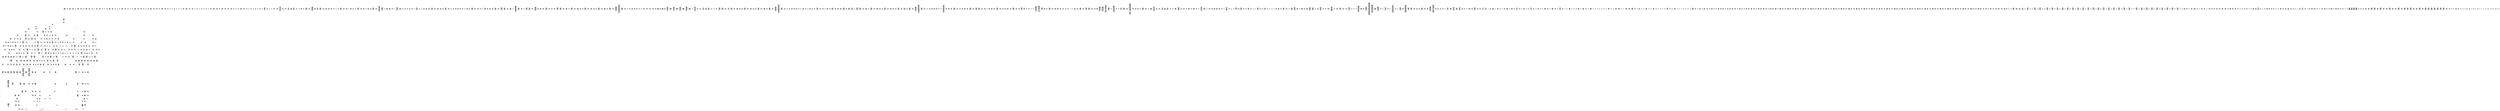 /* Generated by GvGen v.1.0 (https://www.github.com/stricaud/gvgen) */

digraph G {
compound=true;
   node1 [label="[anywhere]"];
   node2 [label="# 0x0
PUSHX Data
PUSHX Data
MSTORE
PUSHX LogicData
CALLDATASIZE
LT
PUSHX Data
JUMPI
"];
   node3 [label="# 0xd
PUSHX Data
CALLDATALOAD
PUSHX BitData
SHR
PUSHX LogicData
GT
PUSHX Data
JUMPI
"];
   node4 [label="# 0x1e
PUSHX LogicData
GT
PUSHX Data
JUMPI
"];
   node5 [label="# 0x29
PUSHX LogicData
GT
PUSHX Data
JUMPI
"];
   node6 [label="# 0x34
PUSHX LogicData
EQ
PUSHX Data
JUMPI
"];
   node7 [label="# 0x3f
PUSHX LogicData
EQ
PUSHX Data
JUMPI
"];
   node8 [label="# 0x4a
PUSHX LogicData
EQ
PUSHX Data
JUMPI
"];
   node9 [label="# 0x55
PUSHX LogicData
EQ
PUSHX Data
JUMPI
"];
   node10 [label="# 0x60
PUSHX LogicData
EQ
PUSHX Data
JUMPI
"];
   node11 [label="# 0x6b
PUSHX LogicData
EQ
PUSHX Data
JUMPI
"];
   node12 [label="# 0x76
PUSHX Data
JUMP
"];
   node13 [label="# 0x7a
JUMPDEST
PUSHX LogicData
EQ
PUSHX Data
JUMPI
"];
   node14 [label="# 0x86
PUSHX LogicData
EQ
PUSHX Data
JUMPI
"];
   node15 [label="# 0x91
PUSHX LogicData
EQ
PUSHX Data
JUMPI
"];
   node16 [label="# 0x9c
PUSHX LogicData
EQ
PUSHX Data
JUMPI
"];
   node17 [label="# 0xa7
PUSHX LogicData
EQ
PUSHX Data
JUMPI
"];
   node18 [label="# 0xb2
PUSHX Data
JUMP
"];
   node19 [label="# 0xb6
JUMPDEST
PUSHX LogicData
GT
PUSHX Data
JUMPI
"];
   node20 [label="# 0xc2
PUSHX LogicData
EQ
PUSHX Data
JUMPI
"];
   node21 [label="# 0xcd
PUSHX LogicData
EQ
PUSHX Data
JUMPI
"];
   node22 [label="# 0xd8
PUSHX LogicData
EQ
PUSHX Data
JUMPI
"];
   node23 [label="# 0xe3
PUSHX LogicData
EQ
PUSHX Data
JUMPI
"];
   node24 [label="# 0xee
PUSHX LogicData
EQ
PUSHX Data
JUMPI
"];
   node25 [label="# 0xf9
PUSHX Data
JUMP
"];
   node26 [label="# 0xfd
JUMPDEST
PUSHX LogicData
EQ
PUSHX Data
JUMPI
"];
   node27 [label="# 0x109
PUSHX LogicData
EQ
PUSHX Data
JUMPI
"];
   node28 [label="# 0x114
PUSHX LogicData
EQ
PUSHX Data
JUMPI
"];
   node29 [label="# 0x11f
PUSHX LogicData
EQ
PUSHX Data
JUMPI
"];
   node30 [label="# 0x12a
PUSHX LogicData
EQ
PUSHX Data
JUMPI
"];
   node31 [label="# 0x135
PUSHX Data
JUMP
"];
   node32 [label="# 0x139
JUMPDEST
PUSHX LogicData
GT
PUSHX Data
JUMPI
"];
   node33 [label="# 0x145
PUSHX LogicData
GT
PUSHX Data
JUMPI
"];
   node34 [label="# 0x150
PUSHX LogicData
EQ
PUSHX Data
JUMPI
"];
   node35 [label="# 0x15b
PUSHX LogicData
EQ
PUSHX Data
JUMPI
"];
   node36 [label="# 0x166
PUSHX LogicData
EQ
PUSHX Data
JUMPI
"];
   node37 [label="# 0x171
PUSHX LogicData
EQ
PUSHX Data
JUMPI
"];
   node38 [label="# 0x17c
PUSHX LogicData
EQ
PUSHX Data
JUMPI
"];
   node39 [label="# 0x187
PUSHX Data
JUMP
"];
   node40 [label="# 0x18b
JUMPDEST
PUSHX LogicData
EQ
PUSHX Data
JUMPI
"];
   node41 [label="# 0x197
PUSHX LogicData
EQ
PUSHX Data
JUMPI
"];
   node42 [label="# 0x1a2
PUSHX LogicData
EQ
PUSHX Data
JUMPI
"];
   node43 [label="# 0x1ad
PUSHX LogicData
EQ
PUSHX Data
JUMPI
"];
   node44 [label="# 0x1b8
PUSHX LogicData
EQ
PUSHX Data
JUMPI
"];
   node45 [label="# 0x1c3
PUSHX Data
JUMP
"];
   node46 [label="# 0x1c7
JUMPDEST
PUSHX LogicData
GT
PUSHX Data
JUMPI
"];
   node47 [label="# 0x1d3
PUSHX LogicData
EQ
PUSHX Data
JUMPI
"];
   node48 [label="# 0x1de
PUSHX LogicData
EQ
PUSHX Data
JUMPI
"];
   node49 [label="# 0x1e9
PUSHX LogicData
EQ
PUSHX Data
JUMPI
"];
   node50 [label="# 0x1f4
PUSHX LogicData
EQ
PUSHX Data
JUMPI
"];
   node51 [label="# 0x1ff
PUSHX LogicData
EQ
PUSHX Data
JUMPI
"];
   node52 [label="# 0x20a
PUSHX Data
JUMP
"];
   node53 [label="# 0x20e
JUMPDEST
PUSHX LogicData
EQ
PUSHX Data
JUMPI
"];
   node54 [label="# 0x21a
PUSHX LogicData
EQ
PUSHX Data
JUMPI
"];
   node55 [label="# 0x225
PUSHX LogicData
EQ
PUSHX Data
JUMPI
"];
   node56 [label="# 0x230
PUSHX LogicData
EQ
PUSHX Data
JUMPI
"];
   node57 [label="# 0x23b
PUSHX LogicData
EQ
PUSHX Data
JUMPI
"];
   node58 [label="# 0x246
JUMPDEST
PUSHX Data
REVERT
"];
   node59 [label="# 0x24b
JUMPDEST
CALLVALUE
ISZERO
PUSHX Data
JUMPI
"];
   node60 [label="# 0x253
PUSHX Data
REVERT
"];
   node61 [label="# 0x257
JUMPDEST
PUSHX Data
PUSHX ArithData
CALLDATASIZE
SUB
ADD
PUSHX Data
PUSHX Data
JUMP
"];
   node62 [label="# 0x26d
JUMPDEST
PUSHX Data
JUMP
"];
   node63 [label="# 0x272
JUMPDEST
PUSHX MemData
MLOAD
PUSHX Data
PUSHX Data
JUMP
"];
   node64 [label="# 0x27f
JUMPDEST
PUSHX MemData
MLOAD
SUB
RETURN
"];
   node65 [label="# 0x288
JUMPDEST
CALLVALUE
ISZERO
PUSHX Data
JUMPI
"];
   node66 [label="# 0x290
PUSHX Data
REVERT
"];
   node67 [label="# 0x294
JUMPDEST
PUSHX Data
PUSHX Data
JUMP
"];
   node68 [label="# 0x29d
JUMPDEST
STOP
"];
   node69 [label="# 0x29f
JUMPDEST
CALLVALUE
ISZERO
PUSHX Data
JUMPI
"];
   node70 [label="# 0x2a7
PUSHX Data
REVERT
"];
   node71 [label="# 0x2ab
JUMPDEST
PUSHX Data
PUSHX Data
JUMP
"];
   node72 [label="# 0x2b4
JUMPDEST
PUSHX MemData
MLOAD
PUSHX Data
PUSHX Data
JUMP
"];
   node73 [label="# 0x2c1
JUMPDEST
PUSHX MemData
MLOAD
SUB
RETURN
"];
   node74 [label="# 0x2ca
JUMPDEST
CALLVALUE
ISZERO
PUSHX Data
JUMPI
"];
   node75 [label="# 0x2d2
PUSHX Data
REVERT
"];
   node76 [label="# 0x2d6
JUMPDEST
PUSHX Data
PUSHX ArithData
CALLDATASIZE
SUB
ADD
PUSHX Data
PUSHX Data
JUMP
"];
   node77 [label="# 0x2ec
JUMPDEST
PUSHX Data
JUMP
"];
   node78 [label="# 0x2f1
JUMPDEST
PUSHX MemData
MLOAD
PUSHX Data
PUSHX Data
JUMP
"];
   node79 [label="# 0x2fe
JUMPDEST
PUSHX MemData
MLOAD
SUB
RETURN
"];
   node80 [label="# 0x307
JUMPDEST
CALLVALUE
ISZERO
PUSHX Data
JUMPI
"];
   node81 [label="# 0x30f
PUSHX Data
REVERT
"];
   node82 [label="# 0x313
JUMPDEST
PUSHX Data
PUSHX ArithData
CALLDATASIZE
SUB
ADD
PUSHX Data
PUSHX Data
JUMP
"];
   node83 [label="# 0x329
JUMPDEST
PUSHX Data
JUMP
"];
   node84 [label="# 0x32e
JUMPDEST
STOP
"];
   node85 [label="# 0x330
JUMPDEST
CALLVALUE
ISZERO
PUSHX Data
JUMPI
"];
   node86 [label="# 0x338
PUSHX Data
REVERT
"];
   node87 [label="# 0x33c
JUMPDEST
PUSHX Data
PUSHX Data
JUMP
"];
   node88 [label="# 0x345
JUMPDEST
PUSHX MemData
MLOAD
PUSHX Data
PUSHX Data
JUMP
"];
   node89 [label="# 0x352
JUMPDEST
PUSHX MemData
MLOAD
SUB
RETURN
"];
   node90 [label="# 0x35b
JUMPDEST
CALLVALUE
ISZERO
PUSHX Data
JUMPI
"];
   node91 [label="# 0x363
PUSHX Data
REVERT
"];
   node92 [label="# 0x367
JUMPDEST
PUSHX Data
PUSHX Data
JUMP
"];
   node93 [label="# 0x370
JUMPDEST
PUSHX MemData
MLOAD
PUSHX Data
PUSHX Data
JUMP
"];
   node94 [label="# 0x37d
JUMPDEST
PUSHX MemData
MLOAD
SUB
RETURN
"];
   node95 [label="# 0x386
JUMPDEST
CALLVALUE
ISZERO
PUSHX Data
JUMPI
"];
   node96 [label="# 0x38e
PUSHX Data
REVERT
"];
   node97 [label="# 0x392
JUMPDEST
PUSHX Data
PUSHX ArithData
CALLDATASIZE
SUB
ADD
PUSHX Data
PUSHX Data
JUMP
"];
   node98 [label="# 0x3a8
JUMPDEST
PUSHX Data
JUMP
"];
   node99 [label="# 0x3ad
JUMPDEST
STOP
"];
   node100 [label="# 0x3af
JUMPDEST
CALLVALUE
ISZERO
PUSHX Data
JUMPI
"];
   node101 [label="# 0x3b7
PUSHX Data
REVERT
"];
   node102 [label="# 0x3bb
JUMPDEST
PUSHX Data
PUSHX ArithData
CALLDATASIZE
SUB
ADD
PUSHX Data
PUSHX Data
JUMP
"];
   node103 [label="# 0x3d1
JUMPDEST
PUSHX Data
JUMP
"];
   node104 [label="# 0x3d6
JUMPDEST
PUSHX MemData
MLOAD
PUSHX Data
PUSHX Data
JUMP
"];
   node105 [label="# 0x3e3
JUMPDEST
PUSHX MemData
MLOAD
SUB
RETURN
"];
   node106 [label="# 0x3ec
JUMPDEST
CALLVALUE
ISZERO
PUSHX Data
JUMPI
"];
   node107 [label="# 0x3f4
PUSHX Data
REVERT
"];
   node108 [label="# 0x3f8
JUMPDEST
PUSHX Data
PUSHX ArithData
CALLDATASIZE
SUB
ADD
PUSHX Data
PUSHX Data
JUMP
"];
   node109 [label="# 0x40e
JUMPDEST
PUSHX Data
JUMP
"];
   node110 [label="# 0x413
JUMPDEST
STOP
"];
   node111 [label="# 0x415
JUMPDEST
CALLVALUE
ISZERO
PUSHX Data
JUMPI
"];
   node112 [label="# 0x41d
PUSHX Data
REVERT
"];
   node113 [label="# 0x421
JUMPDEST
PUSHX Data
PUSHX ArithData
CALLDATASIZE
SUB
ADD
PUSHX Data
PUSHX Data
JUMP
"];
   node114 [label="# 0x437
JUMPDEST
PUSHX Data
JUMP
"];
   node115 [label="# 0x43c
JUMPDEST
PUSHX MemData
MLOAD
PUSHX Data
PUSHX Data
JUMP
"];
   node116 [label="# 0x449
JUMPDEST
PUSHX MemData
MLOAD
SUB
RETURN
"];
   node117 [label="# 0x452
JUMPDEST
CALLVALUE
ISZERO
PUSHX Data
JUMPI
"];
   node118 [label="# 0x45a
PUSHX Data
REVERT
"];
   node119 [label="# 0x45e
JUMPDEST
PUSHX Data
PUSHX ArithData
CALLDATASIZE
SUB
ADD
PUSHX Data
PUSHX Data
JUMP
"];
   node120 [label="# 0x474
JUMPDEST
PUSHX Data
JUMP
"];
   node121 [label="# 0x479
JUMPDEST
STOP
"];
   node122 [label="# 0x47b
JUMPDEST
CALLVALUE
ISZERO
PUSHX Data
JUMPI
"];
   node123 [label="# 0x483
PUSHX Data
REVERT
"];
   node124 [label="# 0x487
JUMPDEST
PUSHX Data
PUSHX ArithData
CALLDATASIZE
SUB
ADD
PUSHX Data
PUSHX Data
JUMP
"];
   node125 [label="# 0x49d
JUMPDEST
PUSHX Data
JUMP
"];
   node126 [label="# 0x4a2
JUMPDEST
PUSHX MemData
MLOAD
PUSHX Data
PUSHX Data
JUMP
"];
   node127 [label="# 0x4af
JUMPDEST
PUSHX MemData
MLOAD
SUB
RETURN
"];
   node128 [label="# 0x4b8
JUMPDEST
CALLVALUE
ISZERO
PUSHX Data
JUMPI
"];
   node129 [label="# 0x4c0
PUSHX Data
REVERT
"];
   node130 [label="# 0x4c4
JUMPDEST
PUSHX Data
PUSHX Data
JUMP
"];
   node131 [label="# 0x4cd
JUMPDEST
PUSHX MemData
MLOAD
PUSHX Data
PUSHX Data
JUMP
"];
   node132 [label="# 0x4da
JUMPDEST
PUSHX MemData
MLOAD
SUB
RETURN
"];
   node133 [label="# 0x4e3
JUMPDEST
CALLVALUE
ISZERO
PUSHX Data
JUMPI
"];
   node134 [label="# 0x4eb
PUSHX Data
REVERT
"];
   node135 [label="# 0x4ef
JUMPDEST
PUSHX Data
PUSHX ArithData
CALLDATASIZE
SUB
ADD
PUSHX Data
PUSHX Data
JUMP
"];
   node136 [label="# 0x505
JUMPDEST
PUSHX Data
JUMP
"];
   node137 [label="# 0x50a
JUMPDEST
STOP
"];
   node138 [label="# 0x50c
JUMPDEST
CALLVALUE
ISZERO
PUSHX Data
JUMPI
"];
   node139 [label="# 0x514
PUSHX Data
REVERT
"];
   node140 [label="# 0x518
JUMPDEST
PUSHX Data
PUSHX ArithData
CALLDATASIZE
SUB
ADD
PUSHX Data
PUSHX Data
JUMP
"];
   node141 [label="# 0x52e
JUMPDEST
PUSHX Data
JUMP
"];
   node142 [label="# 0x533
JUMPDEST
PUSHX MemData
MLOAD
PUSHX Data
PUSHX Data
JUMP
"];
   node143 [label="# 0x540
JUMPDEST
PUSHX MemData
MLOAD
SUB
RETURN
"];
   node144 [label="# 0x549
JUMPDEST
CALLVALUE
ISZERO
PUSHX Data
JUMPI
"];
   node145 [label="# 0x551
PUSHX Data
REVERT
"];
   node146 [label="# 0x555
JUMPDEST
PUSHX Data
PUSHX Data
JUMP
"];
   node147 [label="# 0x55e
JUMPDEST
PUSHX MemData
MLOAD
PUSHX Data
PUSHX Data
JUMP
"];
   node148 [label="# 0x56b
JUMPDEST
PUSHX MemData
MLOAD
SUB
RETURN
"];
   node149 [label="# 0x574
JUMPDEST
CALLVALUE
ISZERO
PUSHX Data
JUMPI
"];
   node150 [label="# 0x57c
PUSHX Data
REVERT
"];
   node151 [label="# 0x580
JUMPDEST
PUSHX Data
PUSHX ArithData
CALLDATASIZE
SUB
ADD
PUSHX Data
PUSHX Data
JUMP
"];
   node152 [label="# 0x596
JUMPDEST
PUSHX Data
JUMP
"];
   node153 [label="# 0x59b
JUMPDEST
PUSHX MemData
MLOAD
PUSHX Data
PUSHX Data
JUMP
"];
   node154 [label="# 0x5a8
JUMPDEST
PUSHX MemData
MLOAD
SUB
RETURN
"];
   node155 [label="# 0x5b1
JUMPDEST
CALLVALUE
ISZERO
PUSHX Data
JUMPI
"];
   node156 [label="# 0x5b9
PUSHX Data
REVERT
"];
   node157 [label="# 0x5bd
JUMPDEST
PUSHX Data
PUSHX ArithData
CALLDATASIZE
SUB
ADD
PUSHX Data
PUSHX Data
JUMP
"];
   node158 [label="# 0x5d3
JUMPDEST
PUSHX Data
JUMP
"];
   node159 [label="# 0x5d8
JUMPDEST
STOP
"];
   node160 [label="# 0x5da
JUMPDEST
CALLVALUE
ISZERO
PUSHX Data
JUMPI
"];
   node161 [label="# 0x5e2
PUSHX Data
REVERT
"];
   node162 [label="# 0x5e6
JUMPDEST
PUSHX Data
PUSHX Data
JUMP
"];
   node163 [label="# 0x5ef
JUMPDEST
STOP
"];
   node164 [label="# 0x5f1
JUMPDEST
PUSHX Data
PUSHX ArithData
CALLDATASIZE
SUB
ADD
PUSHX Data
PUSHX Data
JUMP
"];
   node165 [label="# 0x606
JUMPDEST
PUSHX Data
JUMP
"];
   node166 [label="# 0x60b
JUMPDEST
STOP
"];
   node167 [label="# 0x60d
JUMPDEST
CALLVALUE
ISZERO
PUSHX Data
JUMPI
"];
   node168 [label="# 0x615
PUSHX Data
REVERT
"];
   node169 [label="# 0x619
JUMPDEST
PUSHX Data
PUSHX Data
JUMP
"];
   node170 [label="# 0x622
JUMPDEST
STOP
"];
   node171 [label="# 0x624
JUMPDEST
CALLVALUE
ISZERO
PUSHX Data
JUMPI
"];
   node172 [label="# 0x62c
PUSHX Data
REVERT
"];
   node173 [label="# 0x630
JUMPDEST
PUSHX Data
PUSHX Data
JUMP
"];
   node174 [label="# 0x639
JUMPDEST
STOP
"];
   node175 [label="# 0x63b
JUMPDEST
CALLVALUE
ISZERO
PUSHX Data
JUMPI
"];
   node176 [label="# 0x643
PUSHX Data
REVERT
"];
   node177 [label="# 0x647
JUMPDEST
PUSHX Data
PUSHX Data
JUMP
"];
   node178 [label="# 0x650
JUMPDEST
PUSHX MemData
MLOAD
PUSHX Data
PUSHX Data
JUMP
"];
   node179 [label="# 0x65d
JUMPDEST
PUSHX MemData
MLOAD
SUB
RETURN
"];
   node180 [label="# 0x666
JUMPDEST
CALLVALUE
ISZERO
PUSHX Data
JUMPI
"];
   node181 [label="# 0x66e
PUSHX Data
REVERT
"];
   node182 [label="# 0x672
JUMPDEST
PUSHX Data
PUSHX Data
JUMP
"];
   node183 [label="# 0x67b
JUMPDEST
PUSHX MemData
MLOAD
PUSHX Data
PUSHX Data
JUMP
"];
   node184 [label="# 0x688
JUMPDEST
PUSHX MemData
MLOAD
SUB
RETURN
"];
   node185 [label="# 0x691
JUMPDEST
CALLVALUE
ISZERO
PUSHX Data
JUMPI
"];
   node186 [label="# 0x699
PUSHX Data
REVERT
"];
   node187 [label="# 0x69d
JUMPDEST
PUSHX Data
PUSHX Data
JUMP
"];
   node188 [label="# 0x6a6
JUMPDEST
PUSHX MemData
MLOAD
PUSHX Data
PUSHX Data
JUMP
"];
   node189 [label="# 0x6b3
JUMPDEST
PUSHX MemData
MLOAD
SUB
RETURN
"];
   node190 [label="# 0x6bc
JUMPDEST
CALLVALUE
ISZERO
PUSHX Data
JUMPI
"];
   node191 [label="# 0x6c4
PUSHX Data
REVERT
"];
   node192 [label="# 0x6c8
JUMPDEST
PUSHX Data
PUSHX Data
JUMP
"];
   node193 [label="# 0x6d1
JUMPDEST
STOP
"];
   node194 [label="# 0x6d3
JUMPDEST
PUSHX Data
PUSHX ArithData
CALLDATASIZE
SUB
ADD
PUSHX Data
PUSHX Data
JUMP
"];
   node195 [label="# 0x6e8
JUMPDEST
PUSHX Data
JUMP
"];
   node196 [label="# 0x6ed
JUMPDEST
STOP
"];
   node197 [label="# 0x6ef
JUMPDEST
CALLVALUE
ISZERO
PUSHX Data
JUMPI
"];
   node198 [label="# 0x6f7
PUSHX Data
REVERT
"];
   node199 [label="# 0x6fb
JUMPDEST
PUSHX Data
PUSHX ArithData
CALLDATASIZE
SUB
ADD
PUSHX Data
PUSHX Data
JUMP
"];
   node200 [label="# 0x711
JUMPDEST
PUSHX Data
JUMP
"];
   node201 [label="# 0x716
JUMPDEST
STOP
"];
   node202 [label="# 0x718
JUMPDEST
CALLVALUE
ISZERO
PUSHX Data
JUMPI
"];
   node203 [label="# 0x720
PUSHX Data
REVERT
"];
   node204 [label="# 0x724
JUMPDEST
PUSHX Data
PUSHX ArithData
CALLDATASIZE
SUB
ADD
PUSHX Data
PUSHX Data
JUMP
"];
   node205 [label="# 0x73a
JUMPDEST
PUSHX Data
JUMP
"];
   node206 [label="# 0x73f
JUMPDEST
STOP
"];
   node207 [label="# 0x741
JUMPDEST
CALLVALUE
ISZERO
PUSHX Data
JUMPI
"];
   node208 [label="# 0x749
PUSHX Data
REVERT
"];
   node209 [label="# 0x74d
JUMPDEST
PUSHX Data
PUSHX Data
JUMP
"];
   node210 [label="# 0x756
JUMPDEST
PUSHX MemData
MLOAD
PUSHX Data
PUSHX Data
JUMP
"];
   node211 [label="# 0x763
JUMPDEST
PUSHX MemData
MLOAD
SUB
RETURN
"];
   node212 [label="# 0x76c
JUMPDEST
CALLVALUE
ISZERO
PUSHX Data
JUMPI
"];
   node213 [label="# 0x774
PUSHX Data
REVERT
"];
   node214 [label="# 0x778
JUMPDEST
PUSHX Data
PUSHX Data
JUMP
"];
   node215 [label="# 0x781
JUMPDEST
PUSHX MemData
MLOAD
PUSHX Data
PUSHX Data
JUMP
"];
   node216 [label="# 0x78e
JUMPDEST
PUSHX MemData
MLOAD
SUB
RETURN
"];
   node217 [label="# 0x797
JUMPDEST
CALLVALUE
ISZERO
PUSHX Data
JUMPI
"];
   node218 [label="# 0x79f
PUSHX Data
REVERT
"];
   node219 [label="# 0x7a3
JUMPDEST
PUSHX Data
PUSHX ArithData
CALLDATASIZE
SUB
ADD
PUSHX Data
PUSHX Data
JUMP
"];
   node220 [label="# 0x7b9
JUMPDEST
PUSHX Data
JUMP
"];
   node221 [label="# 0x7be
JUMPDEST
PUSHX MemData
MLOAD
PUSHX Data
PUSHX Data
JUMP
"];
   node222 [label="# 0x7cb
JUMPDEST
PUSHX MemData
MLOAD
SUB
RETURN
"];
   node223 [label="# 0x7d4
JUMPDEST
CALLVALUE
ISZERO
PUSHX Data
JUMPI
"];
   node224 [label="# 0x7dc
PUSHX Data
REVERT
"];
   node225 [label="# 0x7e0
JUMPDEST
PUSHX Data
PUSHX Data
JUMP
"];
   node226 [label="# 0x7e9
JUMPDEST
PUSHX MemData
MLOAD
PUSHX Data
PUSHX Data
JUMP
"];
   node227 [label="# 0x7f6
JUMPDEST
PUSHX MemData
MLOAD
SUB
RETURN
"];
   node228 [label="# 0x7ff
JUMPDEST
CALLVALUE
ISZERO
PUSHX Data
JUMPI
"];
   node229 [label="# 0x807
PUSHX Data
REVERT
"];
   node230 [label="# 0x80b
JUMPDEST
PUSHX Data
PUSHX Data
JUMP
"];
   node231 [label="# 0x814
JUMPDEST
PUSHX MemData
MLOAD
PUSHX Data
PUSHX Data
JUMP
"];
   node232 [label="# 0x821
JUMPDEST
PUSHX MemData
MLOAD
SUB
RETURN
"];
   node233 [label="# 0x82a
JUMPDEST
PUSHX Data
PUSHX ArithData
CALLDATASIZE
SUB
ADD
PUSHX Data
PUSHX Data
JUMP
"];
   node234 [label="# 0x83f
JUMPDEST
PUSHX Data
JUMP
"];
   node235 [label="# 0x844
JUMPDEST
STOP
"];
   node236 [label="# 0x846
JUMPDEST
CALLVALUE
ISZERO
PUSHX Data
JUMPI
"];
   node237 [label="# 0x84e
PUSHX Data
REVERT
"];
   node238 [label="# 0x852
JUMPDEST
PUSHX Data
PUSHX ArithData
CALLDATASIZE
SUB
ADD
PUSHX Data
PUSHX Data
JUMP
"];
   node239 [label="# 0x868
JUMPDEST
PUSHX Data
JUMP
"];
   node240 [label="# 0x86d
JUMPDEST
PUSHX MemData
MLOAD
PUSHX Data
PUSHX Data
JUMP
"];
   node241 [label="# 0x87a
JUMPDEST
PUSHX MemData
MLOAD
SUB
RETURN
"];
   node242 [label="# 0x883
JUMPDEST
CALLVALUE
ISZERO
PUSHX Data
JUMPI
"];
   node243 [label="# 0x88b
PUSHX Data
REVERT
"];
   node244 [label="# 0x88f
JUMPDEST
PUSHX Data
PUSHX ArithData
CALLDATASIZE
SUB
ADD
PUSHX Data
PUSHX Data
JUMP
"];
   node245 [label="# 0x8a5
JUMPDEST
PUSHX Data
JUMP
"];
   node246 [label="# 0x8aa
JUMPDEST
STOP
"];
   node247 [label="# 0x8ac
JUMPDEST
CALLVALUE
ISZERO
PUSHX Data
JUMPI
"];
   node248 [label="# 0x8b4
PUSHX Data
REVERT
"];
   node249 [label="# 0x8b8
JUMPDEST
PUSHX Data
PUSHX ArithData
CALLDATASIZE
SUB
ADD
PUSHX Data
PUSHX Data
JUMP
"];
   node250 [label="# 0x8ce
JUMPDEST
PUSHX Data
JUMP
"];
   node251 [label="# 0x8d3
JUMPDEST
STOP
"];
   node252 [label="# 0x8d5
JUMPDEST
CALLVALUE
ISZERO
PUSHX Data
JUMPI
"];
   node253 [label="# 0x8dd
PUSHX Data
REVERT
"];
   node254 [label="# 0x8e1
JUMPDEST
PUSHX Data
PUSHX ArithData
CALLDATASIZE
SUB
ADD
PUSHX Data
PUSHX Data
JUMP
"];
   node255 [label="# 0x8f7
JUMPDEST
PUSHX Data
JUMP
"];
   node256 [label="# 0x8fc
JUMPDEST
STOP
"];
   node257 [label="# 0x8fe
JUMPDEST
CALLVALUE
ISZERO
PUSHX Data
JUMPI
"];
   node258 [label="# 0x906
PUSHX Data
REVERT
"];
   node259 [label="# 0x90a
JUMPDEST
PUSHX Data
PUSHX ArithData
CALLDATASIZE
SUB
ADD
PUSHX Data
PUSHX Data
JUMP
"];
   node260 [label="# 0x920
JUMPDEST
PUSHX Data
JUMP
"];
   node261 [label="# 0x925
JUMPDEST
STOP
"];
   node262 [label="# 0x927
JUMPDEST
PUSHX Data
PUSHX BitData
PUSHX BitData
NOT
AND
PUSHX BitData
NOT
AND
EQ
PUSHX Data
JUMPI
"];
   node263 [label="# 0x990
PUSHX Data
PUSHX Data
JUMP
"];
   node264 [label="# 0x999
JUMPDEST
"];
   node265 [label="# 0x99a
JUMPDEST
JUMP
"];
   node266 [label="# 0x9a1
JUMPDEST
PUSHX Data
PUSHX Data
JUMP
"];
   node267 [label="# 0x9a9
JUMPDEST
PUSHX BitData
AND
PUSHX Data
PUSHX Data
JUMP
"];
   node268 [label="# 0x9c7
JUMPDEST
PUSHX BitData
AND
EQ
PUSHX Data
JUMPI
"];
   node269 [label="# 0x9e3
PUSHX MemData
MLOAD
PUSHX Data
MSTORE
PUSHX ArithData
ADD
PUSHX Data
PUSHX Data
JUMP
"];
   node270 [label="# 0xa14
JUMPDEST
PUSHX MemData
MLOAD
SUB
REVERT
"];
   node271 [label="# 0xa1d
JUMPDEST
PUSHX StorData
PUSHX ArithData
SLOAD
PUSHX ArithData
EXP
DIV
PUSHX BitData
AND
ISZERO
PUSHX StorData
PUSHX ArithData
PUSHX ArithData
EXP
SLOAD
PUSHX ArithData
MUL
NOT
AND
ISZERO
ISZERO
MUL
OR
SSTORE
PUSHX Data
PUSHX StorData
PUSHX ArithData
SLOAD
PUSHX ArithData
EXP
DIV
PUSHX BitData
AND
PUSHX MemData
MLOAD
PUSHX Data
PUSHX Data
JUMP
"];
   node272 [label="# 0xa85
JUMPDEST
PUSHX MemData
MLOAD
SUB
LOGX
JUMP
"];
   node273 [label="# 0xa8f
JUMPDEST
PUSHX Data
PUSHX StorData
SLOAD
PUSHX Data
PUSHX Data
JUMP
"];
   node274 [label="# 0xa9e
JUMPDEST
PUSHX ArithData
ADD
PUSHX ArithData
DIV
MUL
PUSHX ArithData
ADD
PUSHX MemData
MLOAD
ADD
PUSHX Data
MSTORE
MSTORE
PUSHX ArithData
ADD
SLOAD
PUSHX Data
PUSHX Data
JUMP
"];
   node275 [label="# 0xaca
JUMPDEST
ISZERO
PUSHX Data
JUMPI
"];
   node276 [label="# 0xad1
PUSHX LogicData
LT
PUSHX Data
JUMPI
"];
   node277 [label="# 0xad9
PUSHX ArithData
SLOAD
DIV
MUL
MSTORE
PUSHX ArithData
ADD
PUSHX Data
JUMP
"];
   node278 [label="# 0xaec
JUMPDEST
ADD
PUSHX Data
MSTORE
PUSHX Data
PUSHX Data
SHA3
"];
   node279 [label="# 0xafa
JUMPDEST
SLOAD
MSTORE
PUSHX ArithData
ADD
PUSHX ArithData
ADD
GT
PUSHX Data
JUMPI
"];
   node280 [label="# 0xb0e
SUB
PUSHX BitData
AND
ADD
"];
   node281 [label="# 0xb17
JUMPDEST
JUMP
"];
   node282 [label="# 0xb21
JUMPDEST
PUSHX Data
PUSHX Data
PUSHX Data
JUMP
"];
   node283 [label="# 0xb2c
JUMPDEST
PUSHX Data
JUMPI
"];
   node284 [label="# 0xb31
PUSHX MemData
MLOAD
PUSHX Data
MSTORE
PUSHX ArithData
ADD
PUSHX Data
PUSHX Data
JUMP
"];
   node285 [label="# 0xb62
JUMPDEST
PUSHX MemData
MLOAD
SUB
REVERT
"];
   node286 [label="# 0xb6b
JUMPDEST
PUSHX Data
PUSHX ArithData
MSTORE
PUSHX ArithData
ADD
MSTORE
PUSHX ArithData
ADD
PUSHX Data
SHA3
PUSHX ArithData
SLOAD
PUSHX ArithData
EXP
DIV
PUSHX BitData
AND
JUMP
"];
   node287 [label="# 0xba6
JUMPDEST
PUSHX Data
PUSHX Data
PUSHX Data
JUMP
"];
   node288 [label="# 0xbb1
JUMPDEST
PUSHX BitData
AND
PUSHX BitData
AND
EQ
ISZERO
PUSHX Data
JUMPI
"];
   node289 [label="# 0xbe8
PUSHX MemData
MLOAD
PUSHX Data
MSTORE
PUSHX ArithData
ADD
PUSHX Data
PUSHX Data
JUMP
"];
   node290 [label="# 0xc19
JUMPDEST
PUSHX MemData
MLOAD
SUB
REVERT
"];
   node291 [label="# 0xc22
JUMPDEST
PUSHX BitData
AND
PUSHX Data
PUSHX Data
JUMP
"];
   node292 [label="# 0xc41
JUMPDEST
PUSHX BitData
AND
EQ
PUSHX Data
JUMPI
"];
   node293 [label="# 0xc5e
PUSHX Data
PUSHX Data
PUSHX Data
JUMP
"];
   node294 [label="# 0xc6a
JUMPDEST
PUSHX Data
JUMP
"];
   node295 [label="# 0xc6f
JUMPDEST
"];
   node296 [label="# 0xc70
JUMPDEST
PUSHX Data
JUMPI
"];
   node297 [label="# 0xc75
PUSHX MemData
MLOAD
PUSHX Data
MSTORE
PUSHX ArithData
ADD
PUSHX Data
PUSHX Data
JUMP
"];
   node298 [label="# 0xca6
JUMPDEST
PUSHX MemData
MLOAD
SUB
REVERT
"];
   node299 [label="# 0xcaf
JUMPDEST
PUSHX Data
PUSHX Data
JUMP
"];
   node300 [label="# 0xcb9
JUMPDEST
JUMP
"];
   node301 [label="# 0xcbe
JUMPDEST
PUSHX Data
PUSHX StorData
SLOAD
JUMP
"];
   node302 [label="# 0xccb
JUMPDEST
PUSHX StorData
SLOAD
JUMP
"];
   node303 [label="# 0xcd1
JUMPDEST
PUSHX Data
PUSHX Data
PUSHX Data
JUMP
"];
   node304 [label="# 0xcdc
JUMPDEST
PUSHX Data
JUMP
"];
   node305 [label="# 0xce2
JUMPDEST
PUSHX Data
JUMPI
"];
   node306 [label="# 0xce7
PUSHX MemData
MLOAD
PUSHX Data
MSTORE
PUSHX ArithData
ADD
PUSHX Data
PUSHX Data
JUMP
"];
   node307 [label="# 0xd18
JUMPDEST
PUSHX MemData
MLOAD
SUB
REVERT
"];
   node308 [label="# 0xd21
JUMPDEST
PUSHX Data
PUSHX Data
JUMP
"];
   node309 [label="# 0xd2c
JUMPDEST
JUMP
"];
   node310 [label="# 0xd31
JUMPDEST
PUSHX Data
PUSHX Data
PUSHX Data
JUMP
"];
   node311 [label="# 0xd3c
JUMPDEST
LT
PUSHX Data
JUMPI
"];
   node312 [label="# 0xd43
PUSHX MemData
MLOAD
PUSHX Data
MSTORE
PUSHX ArithData
ADD
PUSHX Data
PUSHX Data
JUMP
"];
   node313 [label="# 0xd74
JUMPDEST
PUSHX MemData
MLOAD
SUB
REVERT
"];
   node314 [label="# 0xd7d
JUMPDEST
PUSHX Data
PUSHX ArithData
PUSHX BitData
AND
PUSHX BitData
AND
MSTORE
PUSHX ArithData
ADD
MSTORE
PUSHX ArithData
ADD
PUSHX Data
SHA3
PUSHX ArithData
MSTORE
PUSHX ArithData
ADD
MSTORE
PUSHX ArithData
ADD
PUSHX Data
SHA3
SLOAD
JUMP
"];
   node315 [label="# 0xdd6
JUMPDEST
PUSHX Data
PUSHX MemData
MLOAD
PUSHX ArithData
ADD
PUSHX Data
MSTORE
PUSHX Data
MSTORE
PUSHX Data
JUMP
"];
   node316 [label="# 0xdf1
JUMPDEST
JUMP
"];
   node317 [label="# 0xdf6
JUMPDEST
PUSHX Data
PUSHX Data
PUSHX Data
PUSHX Data
JUMP
"];
   node318 [label="# 0xe03
JUMPDEST
PUSHX Data
PUSHX LogicData
GT
ISZERO
PUSHX Data
JUMPI
"];
   node319 [label="# 0xe19
PUSHX Data
PUSHX Data
JUMP
"];
   node320 [label="# 0xe20
JUMPDEST
"];
   node321 [label="# 0xe21
JUMPDEST
PUSHX MemData
MLOAD
MSTORE
PUSHX ArithData
MUL
PUSHX ArithData
ADD
ADD
PUSHX Data
MSTORE
ISZERO
PUSHX Data
JUMPI
"];
   node322 [label="# 0xe3b
PUSHX ArithData
ADD
PUSHX ArithData
MUL
CALLDATASIZE
CALLDATACOPY
ADD
"];
   node323 [label="# 0xe4f
JUMPDEST
PUSHX Data
"];
   node324 [label="# 0xe55
JUMPDEST
LT
ISZERO
PUSHX Data
JUMPI
"];
   node325 [label="# 0xe5e
PUSHX Data
PUSHX Data
JUMP
"];
   node326 [label="# 0xe67
JUMPDEST
MLOAD
LT
PUSHX Data
JUMPI
"];
   node327 [label="# 0xe72
PUSHX Data
PUSHX Data
JUMP
"];
   node328 [label="# 0xe79
JUMPDEST
"];
   node329 [label="# 0xe7a
JUMPDEST
PUSHX ArithData
MUL
PUSHX ArithData
ADD
ADD
MSTORE
PUSHX Data
PUSHX Data
JUMP
"];
   node330 [label="# 0xe91
JUMPDEST
PUSHX Data
JUMP
"];
   node331 [label="# 0xe99
JUMPDEST
JUMP
"];
   node332 [label="# 0xea4
JUMPDEST
PUSHX Data
PUSHX Data
JUMP
"];
   node333 [label="# 0xeac
JUMPDEST
PUSHX BitData
AND
PUSHX Data
PUSHX Data
JUMP
"];
   node334 [label="# 0xeca
JUMPDEST
PUSHX BitData
AND
EQ
PUSHX Data
JUMPI
"];
   node335 [label="# 0xee6
PUSHX MemData
MLOAD
PUSHX Data
MSTORE
PUSHX ArithData
ADD
PUSHX Data
PUSHX Data
JUMP
"];
   node336 [label="# 0xf17
JUMPDEST
PUSHX MemData
MLOAD
SUB
REVERT
"];
   node337 [label="# 0xf20
JUMPDEST
PUSHX StorData
SLOAD
PUSHX Data
PUSHX Data
JUMP
"];
   node338 [label="# 0xf2c
JUMPDEST
PUSHX Data
PUSHX Data
JUMP
"];
   node339 [label="# 0xf36
JUMPDEST
GT
ISZERO
PUSHX Data
JUMPI
"];
   node340 [label="# 0xf3d
PUSHX MemData
MLOAD
PUSHX Data
MSTORE
PUSHX ArithData
ADD
PUSHX Data
PUSHX Data
JUMP
"];
   node341 [label="# 0xf6e
JUMPDEST
PUSHX MemData
MLOAD
SUB
REVERT
"];
   node342 [label="# 0xf77
JUMPDEST
PUSHX Data
"];
   node343 [label="# 0xf7a
JUMPDEST
LT
ISZERO
PUSHX Data
JUMPI
"];
   node344 [label="# 0xf83
PUSHX Data
PUSHX Data
PUSHX Data
JUMP
"];
   node345 [label="# 0xf8c
JUMPDEST
PUSHX Data
PUSHX Data
JUMP
"];
   node346 [label="# 0xf98
JUMPDEST
PUSHX Data
PUSHX Data
JUMP
"];
   node347 [label="# 0xfa4
JUMPDEST
PUSHX Data
JUMP
"];
   node348 [label="# 0xfac
JUMPDEST
JUMP
"];
   node349 [label="# 0xfb1
JUMPDEST
PUSHX Data
PUSHX Data
PUSHX Data
JUMP
"];
   node350 [label="# 0xfbb
JUMPDEST
LT
PUSHX Data
JUMPI
"];
   node351 [label="# 0xfc2
PUSHX MemData
MLOAD
PUSHX Data
MSTORE
PUSHX ArithData
ADD
PUSHX Data
PUSHX Data
JUMP
"];
   node352 [label="# 0xff3
JUMPDEST
PUSHX MemData
MLOAD
SUB
REVERT
"];
   node353 [label="# 0xffc
JUMPDEST
PUSHX StorData
SLOAD
LT
PUSHX Data
JUMPI
"];
   node354 [label="# 0x1008
PUSHX Data
PUSHX Data
JUMP
"];
   node355 [label="# 0x100f
JUMPDEST
"];
   node356 [label="# 0x1010
JUMPDEST
PUSHX Data
MSTORE
PUSHX Data
PUSHX Data
SHA3
ADD
SLOAD
JUMP
"];
   node357 [label="# 0x1022
JUMPDEST
PUSHX StorData
PUSHX ArithData
SLOAD
PUSHX ArithData
EXP
DIV
PUSHX BitData
AND
JUMP
"];
   node358 [label="# 0x1035
JUMPDEST
PUSHX Data
PUSHX Data
JUMP
"];
   node359 [label="# 0x103d
JUMPDEST
PUSHX BitData
AND
PUSHX Data
PUSHX Data
JUMP
"];
   node360 [label="# 0x105b
JUMPDEST
PUSHX BitData
AND
EQ
PUSHX Data
JUMPI
"];
   node361 [label="# 0x1077
PUSHX MemData
MLOAD
PUSHX Data
MSTORE
PUSHX ArithData
ADD
PUSHX Data
PUSHX Data
JUMP
"];
   node362 [label="# 0x10a8
JUMPDEST
PUSHX MemData
MLOAD
SUB
REVERT
"];
   node363 [label="# 0x10b1
JUMPDEST
PUSHX StorData
PUSHX ArithData
SLOAD
PUSHX ArithData
EXP
DIV
PUSHX BitData
AND
ISZERO
PUSHX Data
JUMPI
"];
   node364 [label="# 0x10c7
PUSHX MemData
MLOAD
PUSHX Data
MSTORE
PUSHX ArithData
ADD
PUSHX Data
PUSHX Data
JUMP
"];
   node365 [label="# 0x10f8
JUMPDEST
PUSHX MemData
MLOAD
SUB
REVERT
"];
   node366 [label="# 0x1101
JUMPDEST
PUSHX Data
MLOAD
PUSHX ArithData
ADD
PUSHX Data
PUSHX Data
JUMP
"];
   node367 [label="# 0x1117
JUMPDEST
JUMP
"];
   node368 [label="# 0x111b
JUMPDEST
PUSHX Data
PUSHX Data
PUSHX ArithData
MSTORE
PUSHX ArithData
ADD
MSTORE
PUSHX ArithData
ADD
PUSHX Data
SHA3
PUSHX ArithData
SLOAD
PUSHX ArithData
EXP
DIV
PUSHX BitData
AND
PUSHX BitData
PUSHX BitData
AND
PUSHX BitData
AND
EQ
ISZERO
PUSHX Data
JUMPI
"];
   node369 [label="# 0x118a
PUSHX MemData
MLOAD
PUSHX Data
MSTORE
PUSHX ArithData
ADD
PUSHX Data
PUSHX Data
JUMP
"];
   node370 [label="# 0x11bb
JUMPDEST
PUSHX MemData
MLOAD
SUB
REVERT
"];
   node371 [label="# 0x11c4
JUMPDEST
JUMP
"];
   node372 [label="# 0x11cd
JUMPDEST
PUSHX StorData
SLOAD
JUMP
"];
   node373 [label="# 0x11d3
JUMPDEST
PUSHX BitData
PUSHX BitData
AND
PUSHX BitData
AND
EQ
ISZERO
PUSHX Data
JUMPI
"];
   node374 [label="# 0x120a
PUSHX MemData
MLOAD
PUSHX Data
MSTORE
PUSHX ArithData
ADD
PUSHX Data
PUSHX Data
JUMP
"];
   node375 [label="# 0x123b
JUMPDEST
PUSHX MemData
MLOAD
SUB
REVERT
"];
   node376 [label="# 0x1244
JUMPDEST
PUSHX Data
PUSHX ArithData
PUSHX BitData
AND
PUSHX BitData
AND
MSTORE
PUSHX ArithData
ADD
MSTORE
PUSHX ArithData
ADD
PUSHX Data
SHA3
SLOAD
JUMP
"];
   node377 [label="# 0x128b
JUMPDEST
PUSHX Data
PUSHX Data
JUMP
"];
   node378 [label="# 0x1293
JUMPDEST
PUSHX BitData
AND
PUSHX Data
PUSHX Data
JUMP
"];
   node379 [label="# 0x12b1
JUMPDEST
PUSHX BitData
AND
EQ
PUSHX Data
JUMPI
"];
   node380 [label="# 0x12cd
PUSHX MemData
MLOAD
PUSHX Data
MSTORE
PUSHX ArithData
ADD
PUSHX Data
PUSHX Data
JUMP
"];
   node381 [label="# 0x12fe
JUMPDEST
PUSHX MemData
MLOAD
SUB
REVERT
"];
   node382 [label="# 0x1307
JUMPDEST
PUSHX Data
SSTORE
JUMP
"];
   node383 [label="# 0x1311
JUMPDEST
PUSHX Data
PUSHX Data
JUMP
"];
   node384 [label="# 0x1319
JUMPDEST
PUSHX BitData
AND
PUSHX Data
PUSHX Data
JUMP
"];
   node385 [label="# 0x1337
JUMPDEST
PUSHX BitData
AND
EQ
PUSHX Data
JUMPI
"];
   node386 [label="# 0x1353
PUSHX MemData
MLOAD
PUSHX Data
MSTORE
PUSHX ArithData
ADD
PUSHX Data
PUSHX Data
JUMP
"];
   node387 [label="# 0x1384
JUMPDEST
PUSHX MemData
MLOAD
SUB
REVERT
"];
   node388 [label="# 0x138d
JUMPDEST
PUSHX Data
PUSHX Data
PUSHX Data
JUMP
"];
   node389 [label="# 0x1397
JUMPDEST
JUMP
"];
   node390 [label="# 0x1399
JUMPDEST
PUSHX StorData
PUSHX ArithData
SLOAD
PUSHX ArithData
EXP
DIV
PUSHX BitData
AND
PUSHX Data
JUMPI
"];
   node391 [label="# 0x13ae
PUSHX MemData
MLOAD
PUSHX Data
MSTORE
PUSHX ArithData
ADD
PUSHX Data
PUSHX Data
JUMP
"];
   node392 [label="# 0x13df
JUMPDEST
PUSHX MemData
MLOAD
SUB
REVERT
"];
   node393 [label="# 0x13e8
JUMPDEST
PUSHX Data
CALLER
PUSHX StorData
SLOAD
PUSHX Data
JUMP
"];
   node394 [label="# 0x13f6
JUMPDEST
PUSHX Data
JUMPI
"];
   node395 [label="# 0x13fb
PUSHX MemData
MLOAD
PUSHX Data
MSTORE
PUSHX ArithData
ADD
PUSHX Data
PUSHX Data
JUMP
"];
   node396 [label="# 0x142c
JUMPDEST
PUSHX MemData
MLOAD
SUB
REVERT
"];
   node397 [label="# 0x1435
JUMPDEST
PUSHX StorData
SLOAD
PUSHX Data
CALLER
PUSHX Data
JUMP
"];
   node398 [label="# 0x1442
JUMPDEST
PUSHX Data
PUSHX Data
JUMP
"];
   node399 [label="# 0x144c
JUMPDEST
GT
ISZERO
PUSHX Data
JUMPI
"];
   node400 [label="# 0x1453
PUSHX MemData
MLOAD
PUSHX Data
MSTORE
PUSHX ArithData
ADD
PUSHX Data
PUSHX Data
JUMP
"];
   node401 [label="# 0x1484
JUMPDEST
PUSHX MemData
MLOAD
SUB
REVERT
"];
   node402 [label="# 0x148d
JUMPDEST
PUSHX StorData
SLOAD
PUSHX Data
PUSHX Data
JUMP
"];
   node403 [label="# 0x1499
JUMPDEST
PUSHX Data
PUSHX Data
JUMP
"];
   node404 [label="# 0x14a3
JUMPDEST
GT
ISZERO
PUSHX Data
JUMPI
"];
   node405 [label="# 0x14aa
PUSHX MemData
MLOAD
PUSHX Data
MSTORE
PUSHX ArithData
ADD
PUSHX Data
PUSHX Data
JUMP
"];
   node406 [label="# 0x14db
JUMPDEST
PUSHX MemData
MLOAD
SUB
REVERT
"];
   node407 [label="# 0x14e4
JUMPDEST
CALLVALUE
PUSHX StorData
SLOAD
PUSHX Data
PUSHX Data
JUMP
"];
   node408 [label="# 0x14f3
JUMPDEST
GT
ISZERO
PUSHX Data
JUMPI
"];
   node409 [label="# 0x14fa
PUSHX MemData
MLOAD
PUSHX Data
MSTORE
PUSHX ArithData
ADD
PUSHX Data
PUSHX Data
JUMP
"];
   node410 [label="# 0x152b
JUMPDEST
PUSHX MemData
MLOAD
SUB
REVERT
"];
   node411 [label="# 0x1534
JUMPDEST
PUSHX Data
PUSHX ArithData
CALLER
PUSHX BitData
AND
PUSHX BitData
AND
MSTORE
PUSHX ArithData
ADD
MSTORE
PUSHX ArithData
ADD
PUSHX Data
SHA3
SLOAD
PUSHX Data
PUSHX Data
JUMP
"];
   node412 [label="# 0x157f
JUMPDEST
PUSHX Data
PUSHX ArithData
CALLER
PUSHX BitData
AND
PUSHX BitData
AND
MSTORE
PUSHX ArithData
ADD
MSTORE
PUSHX ArithData
ADD
PUSHX Data
SHA3
SSTORE
PUSHX StorData
SLOAD
PUSHX Data
PUSHX ArithData
CALLER
PUSHX BitData
AND
PUSHX BitData
AND
MSTORE
PUSHX ArithData
ADD
MSTORE
PUSHX ArithData
ADD
PUSHX Data
SHA3
SLOAD
GT
ISZERO
PUSHX Data
JUMPI
"];
   node413 [label="# 0x160c
PUSHX MemData
MLOAD
PUSHX Data
MSTORE
PUSHX ArithData
ADD
PUSHX Data
PUSHX Data
JUMP
"];
   node414 [label="# 0x163d
JUMPDEST
PUSHX MemData
MLOAD
SUB
REVERT
"];
   node415 [label="# 0x1646
JUMPDEST
PUSHX Data
"];
   node416 [label="# 0x1649
JUMPDEST
LT
ISZERO
PUSHX Data
JUMPI
"];
   node417 [label="# 0x1652
PUSHX Data
PUSHX Data
PUSHX Data
JUMP
"];
   node418 [label="# 0x165b
JUMPDEST
PUSHX Data
CALLER
PUSHX Data
JUMP
"];
   node419 [label="# 0x1667
JUMPDEST
PUSHX Data
PUSHX Data
JUMP
"];
   node420 [label="# 0x1673
JUMPDEST
PUSHX Data
JUMP
"];
   node421 [label="# 0x167b
JUMPDEST
JUMP
"];
   node422 [label="# 0x1681
JUMPDEST
PUSHX Data
PUSHX Data
JUMP
"];
   node423 [label="# 0x1689
JUMPDEST
PUSHX BitData
AND
PUSHX Data
PUSHX Data
JUMP
"];
   node424 [label="# 0x16a7
JUMPDEST
PUSHX BitData
AND
EQ
PUSHX Data
JUMPI
"];
   node425 [label="# 0x16c3
PUSHX MemData
MLOAD
PUSHX Data
MSTORE
PUSHX ArithData
ADD
PUSHX Data
PUSHX Data
JUMP
"];
   node426 [label="# 0x16f4
JUMPDEST
PUSHX MemData
MLOAD
SUB
REVERT
"];
   node427 [label="# 0x16fd
JUMPDEST
PUSHX StorData
PUSHX ArithData
SLOAD
PUSHX ArithData
EXP
DIV
PUSHX BitData
AND
ISZERO
PUSHX StorData
PUSHX ArithData
PUSHX ArithData
EXP
SLOAD
PUSHX ArithData
MUL
NOT
AND
ISZERO
ISZERO
MUL
OR
SSTORE
PUSHX Data
PUSHX StorData
PUSHX ArithData
SLOAD
PUSHX ArithData
EXP
DIV
PUSHX BitData
AND
PUSHX MemData
MLOAD
PUSHX Data
PUSHX Data
JUMP
"];
   node428 [label="# 0x1765
JUMPDEST
PUSHX MemData
MLOAD
SUB
LOGX
JUMP
"];
   node429 [label="# 0x176f
JUMPDEST
PUSHX Data
PUSHX Data
JUMP
"];
   node430 [label="# 0x1777
JUMPDEST
PUSHX BitData
AND
PUSHX Data
PUSHX Data
JUMP
"];
   node431 [label="# 0x1795
JUMPDEST
PUSHX BitData
AND
EQ
PUSHX Data
JUMPI
"];
   node432 [label="# 0x17b1
PUSHX MemData
MLOAD
PUSHX Data
MSTORE
PUSHX ArithData
ADD
PUSHX Data
PUSHX Data
JUMP
"];
   node433 [label="# 0x17e2
JUMPDEST
PUSHX MemData
MLOAD
SUB
REVERT
"];
   node434 [label="# 0x17eb
JUMPDEST
PUSHX Data
SELFBALANCE
PUSHX LogicData
GT
PUSHX Data
JUMPI
"];
   node435 [label="# 0x17f9
PUSHX MemData
MLOAD
PUSHX Data
MSTORE
PUSHX ArithData
ADD
PUSHX Data
PUSHX Data
JUMP
"];
   node436 [label="# 0x182a
JUMPDEST
PUSHX MemData
MLOAD
SUB
REVERT
"];
   node437 [label="# 0x1833
JUMPDEST
PUSHX Data
PUSHX Data
PUSHX Data
PUSHX Data
PUSHX Data
JUMP
"];
   node438 [label="# 0x1844
JUMPDEST
PUSHX Data
PUSHX Data
JUMP
"];
   node439 [label="# 0x184e
JUMPDEST
PUSHX Data
PUSHX Data
PUSHX Data
PUSHX Data
PUSHX Data
JUMP
"];
   node440 [label="# 0x1861
JUMPDEST
PUSHX Data
PUSHX Data
JUMP
"];
   node441 [label="# 0x186b
JUMPDEST
PUSHX Data
PUSHX Data
PUSHX Data
PUSHX Data
PUSHX Data
JUMP
"];
   node442 [label="# 0x187e
JUMPDEST
PUSHX Data
PUSHX Data
JUMP
"];
   node443 [label="# 0x1888
JUMPDEST
PUSHX BitData
PUSHX BitData
AND
PUSHX ArithData
ISZERO
MUL
PUSHX MemData
MLOAD
PUSHX Data
PUSHX MemData
MLOAD
SUB
CALL
ISZERO
ISZERO
PUSHX Data
JUMPI
"];
   node444 [label="# 0x18db
RETURNDATASIZE
PUSHX Data
RETURNDATACOPY
RETURNDATASIZE
PUSHX Data
REVERT
"];
   node445 [label="# 0x18e4
JUMPDEST
PUSHX BitData
PUSHX BitData
AND
PUSHX ArithData
ISZERO
MUL
PUSHX MemData
MLOAD
PUSHX Data
PUSHX MemData
MLOAD
SUB
CALL
ISZERO
ISZERO
PUSHX Data
JUMPI
"];
   node446 [label="# 0x1936
RETURNDATASIZE
PUSHX Data
RETURNDATACOPY
RETURNDATASIZE
PUSHX Data
REVERT
"];
   node447 [label="# 0x193f
JUMPDEST
PUSHX BitData
PUSHX BitData
AND
PUSHX ArithData
ISZERO
MUL
PUSHX MemData
MLOAD
PUSHX Data
PUSHX MemData
MLOAD
SUB
CALL
ISZERO
ISZERO
PUSHX Data
JUMPI
"];
   node448 [label="# 0x1991
RETURNDATASIZE
PUSHX Data
RETURNDATACOPY
RETURNDATASIZE
PUSHX Data
REVERT
"];
   node449 [label="# 0x199a
JUMPDEST
PUSHX BitData
PUSHX BitData
AND
PUSHX ArithData
SELFBALANCE
ISZERO
MUL
PUSHX MemData
MLOAD
PUSHX Data
PUSHX MemData
MLOAD
SUB
CALL
ISZERO
ISZERO
PUSHX Data
JUMPI
"];
   node450 [label="# 0x19ec
RETURNDATASIZE
PUSHX Data
RETURNDATACOPY
RETURNDATASIZE
PUSHX Data
REVERT
"];
   node451 [label="# 0x19f5
JUMPDEST
JUMP
"];
   node452 [label="# 0x19fc
JUMPDEST
PUSHX Data
PUSHX StorData
PUSHX ArithData
SLOAD
PUSHX ArithData
EXP
DIV
PUSHX BitData
AND
JUMP
"];
   node453 [label="# 0x1a26
JUMPDEST
PUSHX Data
PUSHX StorData
SLOAD
PUSHX Data
PUSHX Data
JUMP
"];
   node454 [label="# 0x1a35
JUMPDEST
PUSHX ArithData
ADD
PUSHX ArithData
DIV
MUL
PUSHX ArithData
ADD
PUSHX MemData
MLOAD
ADD
PUSHX Data
MSTORE
MSTORE
PUSHX ArithData
ADD
SLOAD
PUSHX Data
PUSHX Data
JUMP
"];
   node455 [label="# 0x1a61
JUMPDEST
ISZERO
PUSHX Data
JUMPI
"];
   node456 [label="# 0x1a68
PUSHX LogicData
LT
PUSHX Data
JUMPI
"];
   node457 [label="# 0x1a70
PUSHX ArithData
SLOAD
DIV
MUL
MSTORE
PUSHX ArithData
ADD
PUSHX Data
JUMP
"];
   node458 [label="# 0x1a83
JUMPDEST
ADD
PUSHX Data
MSTORE
PUSHX Data
PUSHX Data
SHA3
"];
   node459 [label="# 0x1a91
JUMPDEST
SLOAD
MSTORE
PUSHX ArithData
ADD
PUSHX ArithData
ADD
GT
PUSHX Data
JUMPI
"];
   node460 [label="# 0x1aa5
SUB
PUSHX BitData
AND
ADD
"];
   node461 [label="# 0x1aae
JUMPDEST
JUMP
"];
   node462 [label="# 0x1ab8
JUMPDEST
PUSHX StorData
SLOAD
JUMP
"];
   node463 [label="# 0x1abe
JUMPDEST
PUSHX Data
PUSHX Data
JUMP
"];
   node464 [label="# 0x1ac6
JUMPDEST
PUSHX BitData
AND
PUSHX Data
PUSHX Data
JUMP
"];
   node465 [label="# 0x1ae4
JUMPDEST
PUSHX BitData
AND
EQ
PUSHX Data
JUMPI
"];
   node466 [label="# 0x1b00
PUSHX MemData
MLOAD
PUSHX Data
MSTORE
PUSHX ArithData
ADD
PUSHX Data
PUSHX Data
JUMP
"];
   node467 [label="# 0x1b31
JUMPDEST
PUSHX MemData
MLOAD
SUB
REVERT
"];
   node468 [label="# 0x1b3a
JUMPDEST
PUSHX LogicData
PUSHX StorData
PUSHX ArithData
PUSHX ArithData
EXP
SLOAD
PUSHX ArithData
MUL
NOT
AND
ISZERO
ISZERO
MUL
OR
SSTORE
JUMP
"];
   node469 [label="# 0x1b57
JUMPDEST
PUSHX StorData
PUSHX ArithData
SLOAD
PUSHX ArithData
EXP
DIV
PUSHX BitData
AND
PUSHX Data
JUMPI
"];
   node470 [label="# 0x1b6c
PUSHX MemData
MLOAD
PUSHX Data
MSTORE
PUSHX ArithData
ADD
PUSHX Data
PUSHX Data
JUMP
"];
   node471 [label="# 0x1b9d
JUMPDEST
PUSHX MemData
MLOAD
SUB
REVERT
"];
   node472 [label="# 0x1ba6
JUMPDEST
PUSHX StorData
SLOAD
GT
ISZERO
PUSHX Data
JUMPI
"];
   node473 [label="# 0x1bb1
PUSHX MemData
MLOAD
PUSHX Data
MSTORE
PUSHX ArithData
ADD
PUSHX Data
PUSHX Data
JUMP
"];
   node474 [label="# 0x1be2
JUMPDEST
PUSHX MemData
MLOAD
SUB
REVERT
"];
   node475 [label="# 0x1beb
JUMPDEST
PUSHX StorData
SLOAD
PUSHX Data
CALLER
PUSHX Data
JUMP
"];
   node476 [label="# 0x1bf8
JUMPDEST
PUSHX Data
PUSHX Data
JUMP
"];
   node477 [label="# 0x1c02
JUMPDEST
GT
ISZERO
PUSHX Data
JUMPI
"];
   node478 [label="# 0x1c09
PUSHX MemData
MLOAD
PUSHX Data
MSTORE
PUSHX ArithData
ADD
PUSHX Data
PUSHX Data
JUMP
"];
   node479 [label="# 0x1c3a
JUMPDEST
PUSHX MemData
MLOAD
SUB
REVERT
"];
   node480 [label="# 0x1c43
JUMPDEST
PUSHX StorData
SLOAD
PUSHX Data
PUSHX Data
JUMP
"];
   node481 [label="# 0x1c4f
JUMPDEST
PUSHX Data
PUSHX Data
JUMP
"];
   node482 [label="# 0x1c59
JUMPDEST
GT
ISZERO
PUSHX Data
JUMPI
"];
   node483 [label="# 0x1c60
PUSHX MemData
MLOAD
PUSHX Data
MSTORE
PUSHX ArithData
ADD
PUSHX Data
PUSHX Data
JUMP
"];
   node484 [label="# 0x1c91
JUMPDEST
PUSHX MemData
MLOAD
SUB
REVERT
"];
   node485 [label="# 0x1c9a
JUMPDEST
CALLVALUE
PUSHX StorData
SLOAD
PUSHX Data
PUSHX Data
JUMP
"];
   node486 [label="# 0x1ca9
JUMPDEST
GT
ISZERO
PUSHX Data
JUMPI
"];
   node487 [label="# 0x1cb0
PUSHX MemData
MLOAD
PUSHX Data
MSTORE
PUSHX ArithData
ADD
PUSHX Data
PUSHX Data
JUMP
"];
   node488 [label="# 0x1ce1
JUMPDEST
PUSHX MemData
MLOAD
SUB
REVERT
"];
   node489 [label="# 0x1cea
JUMPDEST
PUSHX Data
PUSHX ArithData
CALLER
PUSHX BitData
AND
PUSHX BitData
AND
MSTORE
PUSHX ArithData
ADD
MSTORE
PUSHX ArithData
ADD
PUSHX Data
SHA3
SLOAD
PUSHX Data
PUSHX Data
JUMP
"];
   node490 [label="# 0x1d35
JUMPDEST
PUSHX Data
PUSHX ArithData
CALLER
PUSHX BitData
AND
PUSHX BitData
AND
MSTORE
PUSHX ArithData
ADD
MSTORE
PUSHX ArithData
ADD
PUSHX Data
SHA3
SSTORE
PUSHX StorData
SLOAD
PUSHX Data
PUSHX ArithData
CALLER
PUSHX BitData
AND
PUSHX BitData
AND
MSTORE
PUSHX ArithData
ADD
MSTORE
PUSHX ArithData
ADD
PUSHX Data
SHA3
SLOAD
GT
ISZERO
PUSHX Data
JUMPI
"];
   node491 [label="# 0x1dc2
PUSHX MemData
MLOAD
PUSHX Data
MSTORE
PUSHX ArithData
ADD
PUSHX Data
PUSHX Data
JUMP
"];
   node492 [label="# 0x1df3
JUMPDEST
PUSHX MemData
MLOAD
SUB
REVERT
"];
   node493 [label="# 0x1dfc
JUMPDEST
PUSHX Data
"];
   node494 [label="# 0x1dff
JUMPDEST
LT
ISZERO
PUSHX Data
JUMPI
"];
   node495 [label="# 0x1e08
PUSHX Data
PUSHX Data
PUSHX Data
JUMP
"];
   node496 [label="# 0x1e11
JUMPDEST
PUSHX Data
CALLER
PUSHX Data
JUMP
"];
   node497 [label="# 0x1e1d
JUMPDEST
PUSHX Data
PUSHX Data
JUMP
"];
   node498 [label="# 0x1e29
JUMPDEST
PUSHX Data
JUMP
"];
   node499 [label="# 0x1e31
JUMPDEST
JUMP
"];
   node500 [label="# 0x1e35
JUMPDEST
PUSHX Data
PUSHX Data
PUSHX Data
JUMP
"];
   node501 [label="# 0x1e40
JUMPDEST
PUSHX Data
JUMP
"];
   node502 [label="# 0x1e47
JUMPDEST
JUMP
"];
   node503 [label="# 0x1e4b
JUMPDEST
PUSHX Data
PUSHX Data
PUSHX Data
JUMP
"];
   node504 [label="# 0x1e56
JUMPDEST
PUSHX Data
JUMP
"];
   node505 [label="# 0x1e5c
JUMPDEST
PUSHX Data
JUMPI
"];
   node506 [label="# 0x1e61
PUSHX MemData
MLOAD
PUSHX Data
MSTORE
PUSHX ArithData
ADD
PUSHX Data
PUSHX Data
JUMP
"];
   node507 [label="# 0x1e92
JUMPDEST
PUSHX MemData
MLOAD
SUB
REVERT
"];
   node508 [label="# 0x1e9b
JUMPDEST
PUSHX Data
PUSHX Data
JUMP
"];
   node509 [label="# 0x1ea7
JUMPDEST
JUMP
"];
   node510 [label="# 0x1ead
JUMPDEST
PUSHX StorData
PUSHX ArithData
SLOAD
PUSHX ArithData
EXP
DIV
PUSHX BitData
AND
JUMP
"];
   node511 [label="# 0x1ec0
JUMPDEST
PUSHX Data
PUSHX Data
PUSHX Data
JUMP
"];
   node512 [label="# 0x1eca
JUMPDEST
JUMP
"];
   node513 [label="# 0x1ecf
JUMPDEST
PUSHX Data
PUSHX Data
PUSHX Data
JUMP
"];
   node514 [label="# 0x1eda
JUMPDEST
PUSHX Data
JUMPI
"];
   node515 [label="# 0x1edf
PUSHX MemData
MLOAD
PUSHX Data
MSTORE
PUSHX ArithData
ADD
PUSHX Data
PUSHX Data
JUMP
"];
   node516 [label="# 0x1f10
JUMPDEST
PUSHX MemData
MLOAD
SUB
REVERT
"];
   node517 [label="# 0x1f19
JUMPDEST
PUSHX Data
PUSHX Data
PUSHX Data
JUMP
"];
   node518 [label="# 0x1f23
JUMPDEST
PUSHX LogicData
MLOAD
GT
PUSHX Data
JUMPI
"];
   node519 [label="# 0x1f2f
PUSHX MemData
MLOAD
PUSHX ArithData
ADD
PUSHX Data
MSTORE
PUSHX Data
MSTORE
PUSHX Data
JUMP
"];
   node520 [label="# 0x1f43
JUMPDEST
PUSHX Data
PUSHX Data
JUMP
"];
   node521 [label="# 0x1f4d
JUMPDEST
PUSHX MemData
MLOAD
PUSHX ArithData
ADD
PUSHX Data
PUSHX Data
JUMP
"];
   node522 [label="# 0x1f5e
JUMPDEST
PUSHX MemData
MLOAD
PUSHX ArithData
SUB
SUB
MSTORE
PUSHX Data
MSTORE
"];
   node523 [label="# 0x1f6e
JUMPDEST
JUMP
"];
   node524 [label="# 0x1f76
JUMPDEST
PUSHX StorData
PUSHX ArithData
SLOAD
PUSHX ArithData
EXP
DIV
PUSHX BitData
AND
JUMP
"];
   node525 [label="# 0x1f89
JUMPDEST
PUSHX StorData
SLOAD
JUMP
"];
   node526 [label="# 0x1f8f
JUMPDEST
PUSHX StorData
PUSHX ArithData
SLOAD
PUSHX ArithData
EXP
DIV
PUSHX BitData
AND
PUSHX Data
JUMPI
"];
   node527 [label="# 0x1fa4
PUSHX MemData
MLOAD
PUSHX Data
MSTORE
PUSHX ArithData
ADD
PUSHX Data
PUSHX Data
JUMP
"];
   node528 [label="# 0x1fd5
JUMPDEST
PUSHX MemData
MLOAD
SUB
REVERT
"];
   node529 [label="# 0x1fde
JUMPDEST
PUSHX Data
CALLER
PUSHX StorData
SLOAD
PUSHX Data
JUMP
"];
   node530 [label="# 0x1fec
JUMPDEST
PUSHX Data
JUMPI
"];
   node531 [label="# 0x1ff1
PUSHX MemData
MLOAD
PUSHX Data
MSTORE
PUSHX ArithData
ADD
PUSHX Data
PUSHX Data
JUMP
"];
   node532 [label="# 0x2022
JUMPDEST
PUSHX MemData
MLOAD
SUB
REVERT
"];
   node533 [label="# 0x202b
JUMPDEST
PUSHX StorData
SLOAD
PUSHX Data
CALLER
PUSHX Data
JUMP
"];
   node534 [label="# 0x2038
JUMPDEST
PUSHX Data
PUSHX Data
JUMP
"];
   node535 [label="# 0x2042
JUMPDEST
GT
ISZERO
PUSHX Data
JUMPI
"];
   node536 [label="# 0x2049
PUSHX MemData
MLOAD
PUSHX Data
MSTORE
PUSHX ArithData
ADD
PUSHX Data
PUSHX Data
JUMP
"];
   node537 [label="# 0x207a
JUMPDEST
PUSHX MemData
MLOAD
SUB
REVERT
"];
   node538 [label="# 0x2083
JUMPDEST
PUSHX StorData
SLOAD
PUSHX Data
PUSHX Data
JUMP
"];
   node539 [label="# 0x208f
JUMPDEST
PUSHX Data
PUSHX Data
JUMP
"];
   node540 [label="# 0x2099
JUMPDEST
GT
ISZERO
PUSHX Data
JUMPI
"];
   node541 [label="# 0x20a0
PUSHX MemData
MLOAD
PUSHX Data
MSTORE
PUSHX ArithData
ADD
PUSHX Data
PUSHX Data
JUMP
"];
   node542 [label="# 0x20d1
JUMPDEST
PUSHX MemData
MLOAD
SUB
REVERT
"];
   node543 [label="# 0x20da
JUMPDEST
CALLVALUE
PUSHX StorData
SLOAD
PUSHX Data
PUSHX Data
JUMP
"];
   node544 [label="# 0x20e9
JUMPDEST
GT
ISZERO
PUSHX Data
JUMPI
"];
   node545 [label="# 0x20f0
PUSHX MemData
MLOAD
PUSHX Data
MSTORE
PUSHX ArithData
ADD
PUSHX Data
PUSHX Data
JUMP
"];
   node546 [label="# 0x2121
JUMPDEST
PUSHX MemData
MLOAD
SUB
REVERT
"];
   node547 [label="# 0x212a
JUMPDEST
PUSHX Data
PUSHX ArithData
CALLER
PUSHX BitData
AND
PUSHX BitData
AND
MSTORE
PUSHX ArithData
ADD
MSTORE
PUSHX ArithData
ADD
PUSHX Data
SHA3
SLOAD
PUSHX Data
PUSHX Data
JUMP
"];
   node548 [label="# 0x2175
JUMPDEST
PUSHX Data
PUSHX ArithData
CALLER
PUSHX BitData
AND
PUSHX BitData
AND
MSTORE
PUSHX ArithData
ADD
MSTORE
PUSHX ArithData
ADD
PUSHX Data
SHA3
SSTORE
PUSHX StorData
SLOAD
PUSHX Data
PUSHX ArithData
CALLER
PUSHX BitData
AND
PUSHX BitData
AND
MSTORE
PUSHX ArithData
ADD
MSTORE
PUSHX ArithData
ADD
PUSHX Data
SHA3
SLOAD
GT
ISZERO
PUSHX Data
JUMPI
"];
   node549 [label="# 0x2202
PUSHX MemData
MLOAD
PUSHX Data
MSTORE
PUSHX ArithData
ADD
PUSHX Data
PUSHX Data
JUMP
"];
   node550 [label="# 0x2233
JUMPDEST
PUSHX MemData
MLOAD
SUB
REVERT
"];
   node551 [label="# 0x223c
JUMPDEST
PUSHX Data
"];
   node552 [label="# 0x223f
JUMPDEST
LT
ISZERO
PUSHX Data
JUMPI
"];
   node553 [label="# 0x2248
PUSHX Data
PUSHX Data
PUSHX Data
JUMP
"];
   node554 [label="# 0x2251
JUMPDEST
PUSHX Data
CALLER
PUSHX Data
JUMP
"];
   node555 [label="# 0x225d
JUMPDEST
PUSHX Data
PUSHX Data
JUMP
"];
   node556 [label="# 0x2269
JUMPDEST
PUSHX Data
JUMP
"];
   node557 [label="# 0x2271
JUMPDEST
JUMP
"];
   node558 [label="# 0x2277
JUMPDEST
PUSHX Data
PUSHX Data
PUSHX ArithData
PUSHX BitData
AND
PUSHX BitData
AND
MSTORE
PUSHX ArithData
ADD
MSTORE
PUSHX ArithData
ADD
PUSHX Data
SHA3
PUSHX ArithData
PUSHX BitData
AND
PUSHX BitData
AND
MSTORE
PUSHX ArithData
ADD
MSTORE
PUSHX ArithData
ADD
PUSHX Data
SHA3
PUSHX ArithData
SLOAD
PUSHX ArithData
EXP
DIV
PUSHX BitData
AND
JUMP
"];
   node559 [label="# 0x230b
JUMPDEST
PUSHX Data
PUSHX Data
JUMP
"];
   node560 [label="# 0x2313
JUMPDEST
PUSHX BitData
AND
PUSHX Data
PUSHX Data
JUMP
"];
   node561 [label="# 0x2331
JUMPDEST
PUSHX BitData
AND
EQ
PUSHX Data
JUMPI
"];
   node562 [label="# 0x234d
PUSHX MemData
MLOAD
PUSHX Data
MSTORE
PUSHX ArithData
ADD
PUSHX Data
PUSHX Data
JUMP
"];
   node563 [label="# 0x237e
JUMPDEST
PUSHX MemData
MLOAD
SUB
REVERT
"];
   node564 [label="# 0x2387
JUMPDEST
PUSHX Data
SSTORE
JUMP
"];
   node565 [label="# 0x2391
JUMPDEST
PUSHX Data
PUSHX Data
JUMP
"];
   node566 [label="# 0x2399
JUMPDEST
PUSHX BitData
AND
PUSHX Data
PUSHX Data
JUMP
"];
   node567 [label="# 0x23b7
JUMPDEST
PUSHX BitData
AND
EQ
PUSHX Data
JUMPI
"];
   node568 [label="# 0x23d3
PUSHX MemData
MLOAD
PUSHX Data
MSTORE
PUSHX ArithData
ADD
PUSHX Data
PUSHX Data
JUMP
"];
   node569 [label="# 0x2404
JUMPDEST
PUSHX MemData
MLOAD
SUB
REVERT
"];
   node570 [label="# 0x240d
JUMPDEST
PUSHX BitData
PUSHX BitData
AND
PUSHX BitData
AND
EQ
ISZERO
PUSHX Data
JUMPI
"];
   node571 [label="# 0x2443
PUSHX MemData
MLOAD
PUSHX Data
MSTORE
PUSHX ArithData
ADD
PUSHX Data
PUSHX Data
JUMP
"];
   node572 [label="# 0x2474
JUMPDEST
PUSHX MemData
MLOAD
SUB
REVERT
"];
   node573 [label="# 0x247d
JUMPDEST
PUSHX Data
PUSHX Data
JUMP
"];
   node574 [label="# 0x2486
JUMPDEST
JUMP
"];
   node575 [label="# 0x2489
JUMPDEST
PUSHX Data
PUSHX Data
JUMP
"];
   node576 [label="# 0x2491
JUMPDEST
PUSHX BitData
AND
PUSHX Data
PUSHX Data
JUMP
"];
   node577 [label="# 0x24af
JUMPDEST
PUSHX BitData
AND
EQ
PUSHX Data
JUMPI
"];
   node578 [label="# 0x24cb
PUSHX MemData
MLOAD
PUSHX Data
MSTORE
PUSHX ArithData
ADD
PUSHX Data
PUSHX Data
JUMP
"];
   node579 [label="# 0x24fc
JUMPDEST
PUSHX MemData
MLOAD
SUB
REVERT
"];
   node580 [label="# 0x2505
JUMPDEST
PUSHX Data
SSTORE
JUMP
"];
   node581 [label="# 0x250f
JUMPDEST
PUSHX Data
PUSHX Data
JUMP
"];
   node582 [label="# 0x2517
JUMPDEST
PUSHX BitData
AND
PUSHX Data
PUSHX Data
JUMP
"];
   node583 [label="# 0x2535
JUMPDEST
PUSHX BitData
AND
EQ
PUSHX Data
JUMPI
"];
   node584 [label="# 0x2551
PUSHX MemData
MLOAD
PUSHX Data
MSTORE
PUSHX ArithData
ADD
PUSHX Data
PUSHX Data
JUMP
"];
   node585 [label="# 0x2582
JUMPDEST
PUSHX MemData
MLOAD
SUB
REVERT
"];
   node586 [label="# 0x258b
JUMPDEST
PUSHX Data
SSTORE
JUMP
"];
   node587 [label="# 0x2595
JUMPDEST
PUSHX Data
PUSHX BitData
PUSHX BitData
NOT
AND
PUSHX BitData
NOT
AND
EQ
PUSHX Data
JUMPI
"];
   node588 [label="# 0x25fe
PUSHX BitData
PUSHX BitData
NOT
AND
PUSHX BitData
NOT
AND
EQ
"];
   node589 [label="# 0x2660
JUMPDEST
PUSHX Data
JUMPI
"];
   node590 [label="# 0x2666
PUSHX Data
PUSHX Data
JUMP
"];
   node591 [label="# 0x266f
JUMPDEST
"];
   node592 [label="# 0x2670
JUMPDEST
JUMP
"];
   node593 [label="# 0x2677
JUMPDEST
PUSHX Data
CALLER
JUMP
"];
   node594 [label="# 0x267f
JUMPDEST
PUSHX BitData
PUSHX BitData
AND
PUSHX Data
PUSHX ArithData
MSTORE
PUSHX ArithData
ADD
MSTORE
PUSHX ArithData
ADD
PUSHX Data
SHA3
PUSHX ArithData
SLOAD
PUSHX ArithData
EXP
DIV
PUSHX BitData
AND
PUSHX BitData
AND
EQ
ISZERO
JUMP
"];
   node595 [label="# 0x26eb
JUMPDEST
PUSHX Data
PUSHX ArithData
MSTORE
PUSHX ArithData
ADD
MSTORE
PUSHX ArithData
ADD
PUSHX Data
SHA3
PUSHX ArithData
PUSHX ArithData
EXP
SLOAD
PUSHX ArithData
MUL
NOT
AND
PUSHX BitData
AND
MUL
OR
SSTORE
PUSHX BitData
AND
PUSHX Data
PUSHX Data
JUMP
"];
   node596 [label="# 0x275e
JUMPDEST
PUSHX BitData
AND
PUSHX Data
PUSHX MemData
MLOAD
PUSHX MemData
MLOAD
SUB
LOGX
JUMP
"];
   node597 [label="# 0x27a4
JUMPDEST
PUSHX Data
PUSHX Data
PUSHX Data
JUMP
"];
   node598 [label="# 0x27af
JUMPDEST
PUSHX Data
JUMPI
"];
   node599 [label="# 0x27b4
PUSHX MemData
MLOAD
PUSHX Data
MSTORE
PUSHX ArithData
ADD
PUSHX Data
PUSHX Data
JUMP
"];
   node600 [label="# 0x27e5
JUMPDEST
PUSHX MemData
MLOAD
SUB
REVERT
"];
   node601 [label="# 0x27ee
JUMPDEST
PUSHX Data
PUSHX Data
PUSHX Data
JUMP
"];
   node602 [label="# 0x27f9
JUMPDEST
PUSHX BitData
AND
PUSHX BitData
AND
EQ
PUSHX Data
JUMPI
"];
   node603 [label="# 0x2830
PUSHX BitData
AND
PUSHX Data
PUSHX Data
JUMP
"];
   node604 [label="# 0x2850
JUMPDEST
PUSHX BitData
AND
EQ
"];
   node605 [label="# 0x2868
JUMPDEST
PUSHX Data
JUMPI
"];
   node606 [label="# 0x286e
PUSHX Data
PUSHX Data
JUMP
"];
   node607 [label="# 0x2878
JUMPDEST
"];
   node608 [label="# 0x2879
JUMPDEST
JUMP
"];
   node609 [label="# 0x2882
JUMPDEST
PUSHX BitData
AND
PUSHX Data
PUSHX Data
JUMP
"];
   node610 [label="# 0x28a2
JUMPDEST
PUSHX BitData
AND
EQ
PUSHX Data
JUMPI
"];
   node611 [label="# 0x28be
PUSHX MemData
MLOAD
PUSHX Data
MSTORE
PUSHX ArithData
ADD
PUSHX Data
PUSHX Data
JUMP
"];
   node612 [label="# 0x28ef
JUMPDEST
PUSHX MemData
MLOAD
SUB
REVERT
"];
   node613 [label="# 0x28f8
JUMPDEST
PUSHX BitData
PUSHX BitData
AND
PUSHX BitData
AND
EQ
ISZERO
PUSHX Data
JUMPI
"];
   node614 [label="# 0x292e
PUSHX MemData
MLOAD
PUSHX Data
MSTORE
PUSHX ArithData
ADD
PUSHX Data
PUSHX Data
JUMP
"];
   node615 [label="# 0x295f
JUMPDEST
PUSHX MemData
MLOAD
SUB
REVERT
"];
   node616 [label="# 0x2968
JUMPDEST
PUSHX Data
PUSHX Data
JUMP
"];
   node617 [label="# 0x2973
JUMPDEST
PUSHX Data
PUSHX Data
PUSHX Data
JUMP
"];
   node618 [label="# 0x297e
JUMPDEST
PUSHX Data
PUSHX Data
PUSHX ArithData
PUSHX BitData
AND
PUSHX BitData
AND
MSTORE
PUSHX ArithData
ADD
MSTORE
PUSHX ArithData
ADD
PUSHX Data
SHA3
PUSHX Data
SLOAD
PUSHX Data
PUSHX Data
JUMP
"];
   node619 [label="# 0x29ce
JUMPDEST
SSTORE
PUSHX Data
PUSHX Data
PUSHX ArithData
PUSHX BitData
AND
PUSHX BitData
AND
MSTORE
PUSHX ArithData
ADD
MSTORE
PUSHX ArithData
ADD
PUSHX Data
SHA3
PUSHX Data
SLOAD
PUSHX Data
PUSHX Data
JUMP
"];
   node620 [label="# 0x2a25
JUMPDEST
SSTORE
PUSHX Data
PUSHX ArithData
MSTORE
PUSHX ArithData
ADD
MSTORE
PUSHX ArithData
ADD
PUSHX Data
SHA3
PUSHX ArithData
PUSHX ArithData
EXP
SLOAD
PUSHX ArithData
MUL
NOT
AND
PUSHX BitData
AND
MUL
OR
SSTORE
PUSHX BitData
AND
PUSHX BitData
AND
PUSHX Data
PUSHX MemData
MLOAD
PUSHX MemData
MLOAD
SUB
LOGX
JUMP
"];
   node621 [label="# 0x2ade
JUMPDEST
PUSHX Data
PUSHX MemData
MLOAD
PUSHX ArithData
ADD
PUSHX Data
MSTORE
PUSHX Data
MSTORE
PUSHX Data
JUMP
"];
   node622 [label="# 0x2af8
JUMPDEST
JUMP
"];
   node623 [label="# 0x2afc
JUMPDEST
PUSHX Data
PUSHX StorData
PUSHX ArithData
SLOAD
PUSHX ArithData
EXP
DIV
PUSHX BitData
AND
PUSHX StorData
PUSHX ArithData
PUSHX ArithData
EXP
SLOAD
PUSHX ArithData
MUL
NOT
AND
PUSHX BitData
AND
MUL
OR
SSTORE
PUSHX BitData
AND
PUSHX BitData
AND
PUSHX Data
PUSHX MemData
MLOAD
PUSHX MemData
MLOAD
SUB
LOGX
JUMP
"];
   node624 [label="# 0x2bc2
JUMPDEST
PUSHX Data
PUSHX Data
PUSHX ArithData
MUL
PUSHX ArithData
ADD
PUSHX MemData
MLOAD
ADD
PUSHX Data
MSTORE
MSTORE
PUSHX ArithData
ADD
PUSHX ArithData
MUL
CALLDATACOPY
PUSHX Data
ADD
MSTORE
PUSHX BitData
NOT
PUSHX ArithData
ADD
AND
ADD
PUSHX Data
PUSHX Data
JUMP
"];
   node625 [label="# 0x2c13
JUMPDEST
PUSHX Data
JUMP
"];
   node626 [label="# 0x2c18
JUMPDEST
JUMP
"];
   node627 [label="# 0x2c22
JUMPDEST
PUSHX BitData
AND
PUSHX BitData
AND
EQ
ISZERO
PUSHX Data
JUMPI
"];
   node628 [label="# 0x2c57
PUSHX MemData
MLOAD
PUSHX Data
MSTORE
PUSHX ArithData
ADD
PUSHX Data
PUSHX Data
JUMP
"];
   node629 [label="# 0x2c88
JUMPDEST
PUSHX MemData
MLOAD
SUB
REVERT
"];
   node630 [label="# 0x2c91
JUMPDEST
PUSHX Data
PUSHX ArithData
PUSHX BitData
AND
PUSHX BitData
AND
MSTORE
PUSHX ArithData
ADD
MSTORE
PUSHX ArithData
ADD
PUSHX Data
SHA3
PUSHX ArithData
PUSHX BitData
AND
PUSHX BitData
AND
MSTORE
PUSHX ArithData
ADD
MSTORE
PUSHX ArithData
ADD
PUSHX Data
SHA3
PUSHX ArithData
PUSHX ArithData
EXP
SLOAD
PUSHX ArithData
MUL
NOT
AND
ISZERO
ISZERO
MUL
OR
SSTORE
PUSHX BitData
AND
PUSHX BitData
AND
PUSHX Data
PUSHX MemData
MLOAD
PUSHX Data
PUSHX Data
JUMP
"];
   node631 [label="# 0x2d82
JUMPDEST
PUSHX MemData
MLOAD
SUB
LOGX
JUMP
"];
   node632 [label="# 0x2d8f
JUMPDEST
PUSHX Data
PUSHX Data
JUMP
"];
   node633 [label="# 0x2d9a
JUMPDEST
PUSHX Data
PUSHX Data
JUMP
"];
   node634 [label="# 0x2da6
JUMPDEST
PUSHX Data
JUMPI
"];
   node635 [label="# 0x2dab
PUSHX MemData
MLOAD
PUSHX Data
MSTORE
PUSHX ArithData
ADD
PUSHX Data
PUSHX Data
JUMP
"];
   node636 [label="# 0x2ddc
JUMPDEST
PUSHX MemData
MLOAD
SUB
REVERT
"];
   node637 [label="# 0x2de5
JUMPDEST
JUMP
"];
   node638 [label="# 0x2deb
JUMPDEST
PUSHX Data
PUSHX StorData
SLOAD
PUSHX Data
PUSHX Data
JUMP
"];
   node639 [label="# 0x2dfa
JUMPDEST
PUSHX ArithData
ADD
PUSHX ArithData
DIV
MUL
PUSHX ArithData
ADD
PUSHX MemData
MLOAD
ADD
PUSHX Data
MSTORE
MSTORE
PUSHX ArithData
ADD
SLOAD
PUSHX Data
PUSHX Data
JUMP
"];
   node640 [label="# 0x2e26
JUMPDEST
ISZERO
PUSHX Data
JUMPI
"];
   node641 [label="# 0x2e2d
PUSHX LogicData
LT
PUSHX Data
JUMPI
"];
   node642 [label="# 0x2e35
PUSHX ArithData
SLOAD
DIV
MUL
MSTORE
PUSHX ArithData
ADD
PUSHX Data
JUMP
"];
   node643 [label="# 0x2e48
JUMPDEST
ADD
PUSHX Data
MSTORE
PUSHX Data
PUSHX Data
SHA3
"];
   node644 [label="# 0x2e56
JUMPDEST
SLOAD
MSTORE
PUSHX ArithData
ADD
PUSHX ArithData
ADD
GT
PUSHX Data
JUMPI
"];
   node645 [label="# 0x2e6a
SUB
PUSHX BitData
AND
ADD
"];
   node646 [label="# 0x2e73
JUMPDEST
JUMP
"];
   node647 [label="# 0x2e7d
JUMPDEST
PUSHX Data
PUSHX LogicData
EQ
ISZERO
PUSHX Data
JUMPI
"];
   node648 [label="# 0x2e89
PUSHX MemData
MLOAD
PUSHX ArithData
ADD
PUSHX Data
MSTORE
PUSHX Data
MSTORE
PUSHX ArithData
ADD
PUSHX Data
MSTORE
PUSHX Data
JUMP
"];
   node649 [label="# 0x2ec5
JUMPDEST
PUSHX Data
PUSHX Data
"];
   node650 [label="# 0x2ecd
JUMPDEST
PUSHX LogicData
EQ
PUSHX Data
JUMPI
"];
   node651 [label="# 0x2ed6
PUSHX Data
PUSHX Data
JUMP
"];
   node652 [label="# 0x2ee0
JUMPDEST
PUSHX Data
PUSHX Data
PUSHX Data
JUMP
"];
   node653 [label="# 0x2ef0
JUMPDEST
PUSHX Data
JUMP
"];
   node654 [label="# 0x2ef7
JUMPDEST
PUSHX Data
PUSHX LogicData
GT
ISZERO
PUSHX Data
JUMPI
"];
   node655 [label="# 0x2f0b
PUSHX Data
PUSHX Data
JUMP
"];
   node656 [label="# 0x2f12
JUMPDEST
"];
   node657 [label="# 0x2f13
JUMPDEST
PUSHX MemData
MLOAD
MSTORE
PUSHX ArithData
ADD
PUSHX BitData
NOT
AND
PUSHX ArithData
ADD
ADD
PUSHX Data
MSTORE
ISZERO
PUSHX Data
JUMPI
"];
   node658 [label="# 0x2f31
PUSHX ArithData
ADD
PUSHX ArithData
MUL
CALLDATASIZE
CALLDATACOPY
ADD
"];
   node659 [label="# 0x2f45
JUMPDEST
"];
   node660 [label="# 0x2f49
JUMPDEST
PUSHX LogicData
EQ
PUSHX Data
JUMPI
"];
   node661 [label="# 0x2f52
PUSHX Data
PUSHX Data
PUSHX Data
JUMP
"];
   node662 [label="# 0x2f5e
JUMPDEST
PUSHX Data
PUSHX Data
PUSHX Data
JUMP
"];
   node663 [label="# 0x2f6d
JUMPDEST
PUSHX Data
PUSHX Data
PUSHX Data
JUMP
"];
   node664 [label="# 0x2f79
JUMPDEST
PUSHX BitData
SHL
MLOAD
LT
PUSHX Data
JUMPI
"];
   node665 [label="# 0x2f87
PUSHX Data
PUSHX Data
JUMP
"];
   node666 [label="# 0x2f8e
JUMPDEST
"];
   node667 [label="# 0x2f8f
JUMPDEST
PUSHX ArithData
ADD
ADD
PUSHX BitData
NOT
AND
PUSHX BitData
BYTE
MSTORE8
PUSHX Data
PUSHX Data
PUSHX Data
JUMP
"];
   node668 [label="# 0x2fcb
JUMPDEST
PUSHX Data
JUMP
"];
   node669 [label="# 0x2fd2
JUMPDEST
"];
   node670 [label="# 0x2fd9
JUMPDEST
JUMP
"];
   node671 [label="# 0x2fde
JUMPDEST
PUSHX Data
PUSHX BitData
PUSHX BitData
NOT
AND
PUSHX BitData
NOT
AND
EQ
JUMP
"];
   node672 [label="# 0x3048
JUMPDEST
PUSHX Data
PUSHX Data
JUMP
"];
   node673 [label="# 0x3053
JUMPDEST
PUSHX BitData
PUSHX BitData
AND
PUSHX BitData
AND
EQ
ISZERO
PUSHX Data
JUMPI
"];
   node674 [label="# 0x3089
PUSHX Data
PUSHX Data
JUMP
"];
   node675 [label="# 0x3091
JUMPDEST
PUSHX Data
JUMP
"];
   node676 [label="# 0x3096
JUMPDEST
PUSHX BitData
AND
PUSHX BitData
AND
EQ
PUSHX Data
JUMPI
"];
   node677 [label="# 0x30ca
PUSHX Data
PUSHX Data
JUMP
"];
   node678 [label="# 0x30d3
JUMPDEST
"];
   node679 [label="# 0x30d4
JUMPDEST
"];
   node680 [label="# 0x30d5
JUMPDEST
PUSHX BitData
PUSHX BitData
AND
PUSHX BitData
AND
EQ
ISZERO
PUSHX Data
JUMPI
"];
   node681 [label="# 0x310b
PUSHX Data
PUSHX Data
JUMP
"];
   node682 [label="# 0x3113
JUMPDEST
PUSHX Data
JUMP
"];
   node683 [label="# 0x3118
JUMPDEST
PUSHX BitData
AND
PUSHX BitData
AND
EQ
PUSHX Data
JUMPI
"];
   node684 [label="# 0x314c
PUSHX Data
PUSHX Data
JUMP
"];
   node685 [label="# 0x3155
JUMPDEST
"];
   node686 [label="# 0x3156
JUMPDEST
"];
   node687 [label="# 0x3157
JUMPDEST
JUMP
"];
   node688 [label="# 0x315c
JUMPDEST
PUSHX Data
PUSHX Data
JUMP
"];
   node689 [label="# 0x3166
JUMPDEST
PUSHX Data
PUSHX Data
PUSHX Data
JUMP
"];
   node690 [label="# 0x3173
JUMPDEST
PUSHX Data
JUMPI
"];
   node691 [label="# 0x3178
PUSHX MemData
MLOAD
PUSHX Data
MSTORE
PUSHX ArithData
ADD
PUSHX Data
PUSHX Data
JUMP
"];
   node692 [label="# 0x31a9
JUMPDEST
PUSHX MemData
MLOAD
SUB
REVERT
"];
   node693 [label="# 0x31b2
JUMPDEST
JUMP
"];
   node694 [label="# 0x31b7
JUMPDEST
PUSHX Data
PUSHX MemData
MLOAD
PUSHX ArithData
ADD
PUSHX Data
PUSHX Data
JUMP
"];
   node695 [label="# 0x31ca
JUMPDEST
PUSHX MemData
MLOAD
PUSHX ArithData
SUB
SUB
MSTORE
PUSHX Data
MSTORE
MLOAD
PUSHX ArithData
ADD
SHA3
JUMP
"];
   node696 [label="# 0x31e7
JUMPDEST
PUSHX Data
PUSHX Data
PUSHX Data
JUMP
"];
   node697 [label="# 0x31f4
JUMPDEST
EQ
JUMP
"];
   node698 [label="# 0x31fe
JUMPDEST
PUSHX Data
PUSHX Data
PUSHX BitData
AND
PUSHX Data
JUMP
"];
   node699 [label="# 0x321f
JUMPDEST
ISZERO
PUSHX Data
JUMPI
"];
   node700 [label="# 0x3225
PUSHX BitData
AND
PUSHX Data
PUSHX Data
PUSHX Data
JUMP
"];
   node701 [label="# 0x3248
JUMPDEST
PUSHX MemData
MLOAD
PUSHX BitData
AND
PUSHX BitData
SHL
MSTORE
PUSHX ArithData
ADD
PUSHX Data
PUSHX Data
JUMP
"];
   node702 [label="# 0x326a
JUMPDEST
PUSHX Data
PUSHX MemData
MLOAD
SUB
PUSHX Data
EXTCODESIZE
ISZERO
ISZERO
PUSHX Data
JUMPI
"];
   node703 [label="# 0x3280
PUSHX Data
REVERT
"];
   node704 [label="# 0x3284
JUMPDEST
GAS
CALL
ISZERO
PUSHX Data
JUMPI
"];
   node705 [label="# 0x3292
PUSHX MemData
MLOAD
RETURNDATASIZE
PUSHX BitData
NOT
PUSHX ArithData
ADD
AND
ADD
PUSHX Data
MSTORE
ADD
PUSHX Data
PUSHX Data
JUMP
"];
   node706 [label="# 0x32b2
JUMPDEST
PUSHX Data
"];
   node707 [label="# 0x32b5
JUMPDEST
PUSHX Data
JUMPI
"];
   node708 [label="# 0x32ba
RETURNDATASIZE
PUSHX LogicData
EQ
PUSHX Data
JUMPI
"];
   node709 [label="# 0x32c4
PUSHX MemData
MLOAD
PUSHX BitData
NOT
PUSHX ArithData
RETURNDATASIZE
ADD
AND
ADD
PUSHX Data
MSTORE
RETURNDATASIZE
MSTORE
RETURNDATASIZE
PUSHX Data
PUSHX ArithData
ADD
RETURNDATACOPY
PUSHX Data
JUMP
"];
   node710 [label="# 0x32e5
JUMPDEST
PUSHX Data
"];
   node711 [label="# 0x32ea
JUMPDEST
PUSHX LogicData
MLOAD
EQ
ISZERO
PUSHX Data
JUMPI
"];
   node712 [label="# 0x32f6
PUSHX MemData
MLOAD
PUSHX Data
MSTORE
PUSHX ArithData
ADD
PUSHX Data
PUSHX Data
JUMP
"];
   node713 [label="# 0x3327
JUMPDEST
PUSHX MemData
MLOAD
SUB
REVERT
"];
   node714 [label="# 0x3330
JUMPDEST
MLOAD
PUSHX ArithData
ADD
REVERT
"];
   node715 [label="# 0x3338
JUMPDEST
PUSHX BitData
PUSHX BitData
SHL
PUSHX BitData
NOT
AND
PUSHX BitData
NOT
AND
EQ
PUSHX Data
JUMP
"];
   node716 [label="# 0x3388
JUMPDEST
PUSHX Data
"];
   node717 [label="# 0x338d
JUMPDEST
JUMP
"];
   node718 [label="# 0x3395
JUMPDEST
JUMP
"];
   node719 [label="# 0x339a
JUMPDEST
PUSHX StorData
SLOAD
PUSHX Data
PUSHX ArithData
MSTORE
PUSHX ArithData
ADD
MSTORE
PUSHX ArithData
ADD
PUSHX Data
SHA3
SSTORE
PUSHX StorData
PUSHX ArithData
SLOAD
ADD
SSTORE
PUSHX ArithData
SUB
PUSHX Data
MSTORE
PUSHX Data
PUSHX Data
SHA3
ADD
PUSHX Data
SSTORE
JUMP
"];
   node720 [label="# 0x33e3
JUMPDEST
PUSHX Data
PUSHX Data
PUSHX Data
PUSHX Data
JUMP
"];
   node721 [label="# 0x33f0
JUMPDEST
PUSHX Data
PUSHX Data
JUMP
"];
   node722 [label="# 0x33fa
JUMPDEST
PUSHX Data
PUSHX Data
PUSHX ArithData
MSTORE
PUSHX ArithData
ADD
MSTORE
PUSHX ArithData
ADD
PUSHX Data
SHA3
SLOAD
EQ
PUSHX Data
JUMPI
"];
   node723 [label="# 0x341c
PUSHX Data
PUSHX Data
PUSHX ArithData
PUSHX BitData
AND
PUSHX BitData
AND
MSTORE
PUSHX ArithData
ADD
MSTORE
PUSHX ArithData
ADD
PUSHX Data
SHA3
PUSHX ArithData
MSTORE
PUSHX ArithData
ADD
MSTORE
PUSHX ArithData
ADD
PUSHX Data
SHA3
SLOAD
PUSHX Data
PUSHX ArithData
PUSHX BitData
AND
PUSHX BitData
AND
MSTORE
PUSHX ArithData
ADD
MSTORE
PUSHX ArithData
ADD
PUSHX Data
SHA3
PUSHX ArithData
MSTORE
PUSHX ArithData
ADD
MSTORE
PUSHX ArithData
ADD
PUSHX Data
SHA3
SSTORE
PUSHX Data
PUSHX ArithData
MSTORE
PUSHX ArithData
ADD
MSTORE
PUSHX ArithData
ADD
PUSHX Data
SHA3
SSTORE
"];
   node724 [label="# 0x34df
JUMPDEST
PUSHX Data
PUSHX ArithData
MSTORE
PUSHX ArithData
ADD
MSTORE
PUSHX ArithData
ADD
PUSHX Data
SHA3
PUSHX Data
SSTORE
PUSHX Data
PUSHX ArithData
PUSHX BitData
AND
PUSHX BitData
AND
MSTORE
PUSHX ArithData
ADD
MSTORE
PUSHX ArithData
ADD
PUSHX Data
SHA3
PUSHX ArithData
MSTORE
PUSHX ArithData
ADD
MSTORE
PUSHX ArithData
ADD
PUSHX Data
SHA3
PUSHX Data
SSTORE
JUMP
"];
   node725 [label="# 0x3550
JUMPDEST
PUSHX Data
PUSHX Data
PUSHX StorData
SLOAD
PUSHX Data
PUSHX Data
JUMP
"];
   node726 [label="# 0x3564
JUMPDEST
PUSHX Data
PUSHX Data
PUSHX ArithData
MSTORE
PUSHX ArithData
ADD
MSTORE
PUSHX ArithData
ADD
PUSHX Data
SHA3
SLOAD
PUSHX Data
PUSHX StorData
SLOAD
LT
PUSHX Data
JUMPI
"];
   node727 [label="# 0x358c
PUSHX Data
PUSHX Data
JUMP
"];
   node728 [label="# 0x3593
JUMPDEST
"];
   node729 [label="# 0x3594
JUMPDEST
PUSHX Data
MSTORE
PUSHX Data
PUSHX Data
SHA3
ADD
SLOAD
PUSHX StorData
SLOAD
LT
PUSHX Data
JUMPI
"];
   node730 [label="# 0x35ae
PUSHX Data
PUSHX Data
JUMP
"];
   node731 [label="# 0x35b5
JUMPDEST
"];
   node732 [label="# 0x35b6
JUMPDEST
PUSHX Data
MSTORE
PUSHX Data
PUSHX Data
SHA3
ADD
SSTORE
PUSHX Data
PUSHX ArithData
MSTORE
PUSHX ArithData
ADD
MSTORE
PUSHX ArithData
ADD
PUSHX Data
SHA3
SSTORE
PUSHX Data
PUSHX ArithData
MSTORE
PUSHX ArithData
ADD
MSTORE
PUSHX ArithData
ADD
PUSHX Data
SHA3
PUSHX Data
SSTORE
PUSHX StorData
SLOAD
PUSHX Data
JUMPI
"];
   node733 [label="# 0x35fd
PUSHX Data
PUSHX Data
JUMP
"];
   node734 [label="# 0x3604
JUMPDEST
"];
   node735 [label="# 0x3605
JUMPDEST
PUSHX ArithData
SUB
PUSHX Data
MSTORE
PUSHX Data
PUSHX Data
SHA3
ADD
PUSHX Data
SSTORE
SSTORE
JUMP
"];
   node736 [label="# 0x3621
JUMPDEST
PUSHX Data
PUSHX Data
PUSHX Data
JUMP
"];
   node737 [label="# 0x362c
JUMPDEST
PUSHX Data
PUSHX ArithData
PUSHX BitData
AND
PUSHX BitData
AND
MSTORE
PUSHX ArithData
ADD
MSTORE
PUSHX ArithData
ADD
PUSHX Data
SHA3
PUSHX ArithData
MSTORE
PUSHX ArithData
ADD
MSTORE
PUSHX ArithData
ADD
PUSHX Data
SHA3
SSTORE
PUSHX Data
PUSHX ArithData
MSTORE
PUSHX ArithData
ADD
MSTORE
PUSHX ArithData
ADD
PUSHX Data
SHA3
SSTORE
JUMP
"];
   node738 [label="# 0x36a0
JUMPDEST
PUSHX BitData
PUSHX BitData
AND
PUSHX BitData
AND
EQ
ISZERO
PUSHX Data
JUMPI
"];
   node739 [label="# 0x36d6
PUSHX MemData
MLOAD
PUSHX Data
MSTORE
PUSHX ArithData
ADD
PUSHX Data
PUSHX Data
JUMP
"];
   node740 [label="# 0x3707
JUMPDEST
PUSHX MemData
MLOAD
SUB
REVERT
"];
   node741 [label="# 0x3710
JUMPDEST
PUSHX Data
PUSHX Data
JUMP
"];
   node742 [label="# 0x3719
JUMPDEST
ISZERO
PUSHX Data
JUMPI
"];
   node743 [label="# 0x371f
PUSHX MemData
MLOAD
PUSHX Data
MSTORE
PUSHX ArithData
ADD
PUSHX Data
PUSHX Data
JUMP
"];
   node744 [label="# 0x3750
JUMPDEST
PUSHX MemData
MLOAD
SUB
REVERT
"];
   node745 [label="# 0x3759
JUMPDEST
PUSHX Data
PUSHX Data
PUSHX Data
JUMP
"];
   node746 [label="# 0x3765
JUMPDEST
PUSHX Data
PUSHX Data
PUSHX ArithData
PUSHX BitData
AND
PUSHX BitData
AND
MSTORE
PUSHX ArithData
ADD
MSTORE
PUSHX ArithData
ADD
PUSHX Data
SHA3
PUSHX Data
SLOAD
PUSHX Data
PUSHX Data
JUMP
"];
   node747 [label="# 0x37b5
JUMPDEST
SSTORE
PUSHX Data
PUSHX ArithData
MSTORE
PUSHX ArithData
ADD
MSTORE
PUSHX ArithData
ADD
PUSHX Data
SHA3
PUSHX ArithData
PUSHX ArithData
EXP
SLOAD
PUSHX ArithData
MUL
NOT
AND
PUSHX BitData
AND
MUL
OR
SSTORE
PUSHX BitData
AND
PUSHX BitData
PUSHX BitData
AND
PUSHX Data
PUSHX MemData
MLOAD
PUSHX MemData
MLOAD
SUB
LOGX
JUMP
"];
   node748 [label="# 0x386e
JUMPDEST
PUSHX Data
PUSHX Data
"];
   node749 [label="# 0x3877
JUMPDEST
MLOAD
LT
ISZERO
PUSHX Data
JUMPI
"];
   node750 [label="# 0x3881
PUSHX Data
MLOAD
LT
PUSHX Data
JUMPI
"];
   node751 [label="# 0x388d
PUSHX Data
PUSHX Data
JUMP
"];
   node752 [label="# 0x3894
JUMPDEST
"];
   node753 [label="# 0x3895
JUMPDEST
PUSHX ArithData
MUL
PUSHX ArithData
ADD
ADD
MLOAD
GT
PUSHX Data
JUMPI
"];
   node754 [label="# 0x38a7
PUSHX MemData
MLOAD
PUSHX ArithData
ADD
PUSHX Data
PUSHX Data
JUMP
"];
   node755 [label="# 0x38b9
JUMPDEST
PUSHX MemData
MLOAD
PUSHX ArithData
SUB
SUB
MSTORE
PUSHX Data
MSTORE
MLOAD
PUSHX ArithData
ADD
SHA3
PUSHX Data
JUMP
"];
   node756 [label="# 0x38d6
JUMPDEST
PUSHX MemData
MLOAD
PUSHX ArithData
ADD
PUSHX Data
PUSHX Data
JUMP
"];
   node757 [label="# 0x38e9
JUMPDEST
PUSHX MemData
MLOAD
PUSHX ArithData
SUB
SUB
MSTORE
PUSHX Data
MSTORE
MLOAD
PUSHX ArithData
ADD
SHA3
"];
   node758 [label="# 0x3902
JUMPDEST
PUSHX Data
PUSHX Data
JUMP
"];
   node759 [label="# 0x390e
JUMPDEST
PUSHX Data
JUMP
"];
   node760 [label="# 0x3916
JUMPDEST
JUMP
"];
   node761 [label="# 0x3921
JUMPDEST
PUSHX Data
EXTCODESIZE
PUSHX LogicData
GT
JUMP
"];
   node762 [label="# 0x3934
JUMPDEST
SLOAD
PUSHX Data
PUSHX Data
JUMP
"];
   node763 [label="# 0x3940
JUMPDEST
PUSHX Data
MSTORE
PUSHX Data
PUSHX Data
SHA3
PUSHX ArithData
ADD
PUSHX Data
DIV
ADD
PUSHX Data
JUMPI
"];
   node764 [label="# 0x395a
PUSHX Data
SSTORE
PUSHX Data
JUMP
"];
   node765 [label="# 0x3962
JUMPDEST
PUSHX LogicData
LT
PUSHX Data
JUMPI
"];
   node766 [label="# 0x396b
MLOAD
PUSHX BitData
NOT
AND
ADD
OR
SSTORE
PUSHX Data
JUMP
"];
   node767 [label="# 0x397b
JUMPDEST
ADD
PUSHX ArithData
ADD
SSTORE
ISZERO
PUSHX Data
JUMPI
"];
   node768 [label="# 0x398a
ADD
"];
   node769 [label="# 0x398d
JUMPDEST
GT
ISZERO
PUSHX Data
JUMPI
"];
   node770 [label="# 0x3996
MLOAD
SSTORE
PUSHX ArithData
ADD
PUSHX ArithData
ADD
PUSHX Data
JUMP
"];
   node771 [label="# 0x39a8
JUMPDEST
"];
   node772 [label="# 0x39a9
JUMPDEST
PUSHX Data
PUSHX Data
JUMP
"];
   node773 [label="# 0x39b6
JUMPDEST
JUMP
"];
   node774 [label="# 0x39ba
JUMPDEST
"];
   node775 [label="# 0x39bb
JUMPDEST
GT
ISZERO
PUSHX Data
JUMPI
"];
   node776 [label="# 0x39c4
PUSHX Data
PUSHX Data
SSTORE
PUSHX ArithData
ADD
PUSHX Data
JUMP
"];
   node777 [label="# 0x39d3
JUMPDEST
JUMP
"];
   node778 [label="# 0x39d7
JUMPDEST
PUSHX Data
PUSHX Data
PUSHX Data
PUSHX Data
JUMP
"];
   node779 [label="# 0x39e5
JUMPDEST
PUSHX Data
JUMP
"];
   node780 [label="# 0x39ea
JUMPDEST
MSTORE
PUSHX ArithData
ADD
ADD
GT
ISZERO
PUSHX Data
JUMPI
"];
   node781 [label="# 0x39fe
PUSHX Data
PUSHX Data
JUMP
"];
   node782 [label="# 0x3a05
JUMPDEST
"];
   node783 [label="# 0x3a06
JUMPDEST
PUSHX Data
PUSHX Data
JUMP
"];
   node784 [label="# 0x3a11
JUMPDEST
JUMP
"];
   node785 [label="# 0x3a19
JUMPDEST
PUSHX Data
PUSHX Data
PUSHX Data
PUSHX Data
JUMP
"];
   node786 [label="# 0x3a27
JUMPDEST
PUSHX Data
JUMP
"];
   node787 [label="# 0x3a2c
JUMPDEST
MSTORE
PUSHX ArithData
ADD
ADD
GT
ISZERO
PUSHX Data
JUMPI
"];
   node788 [label="# 0x3a40
PUSHX Data
PUSHX Data
JUMP
"];
   node789 [label="# 0x3a47
JUMPDEST
"];
   node790 [label="# 0x3a48
JUMPDEST
PUSHX Data
PUSHX Data
JUMP
"];
   node791 [label="# 0x3a53
JUMPDEST
JUMP
"];
   node792 [label="# 0x3a5b
JUMPDEST
PUSHX Data
CALLDATALOAD
PUSHX Data
PUSHX Data
JUMP
"];
   node793 [label="# 0x3a6a
JUMPDEST
JUMP
"];
   node794 [label="# 0x3a70
JUMPDEST
PUSHX Data
PUSHX ArithData
ADD
SLT
PUSHX Data
JUMPI
"];
   node795 [label="# 0x3a7e
PUSHX Data
PUSHX Data
JUMP
"];
   node796 [label="# 0x3a85
JUMPDEST
"];
   node797 [label="# 0x3a86
JUMPDEST
CALLDATALOAD
PUSHX LogicData
GT
ISZERO
PUSHX Data
JUMPI
"];
   node798 [label="# 0x3a9b
PUSHX Data
PUSHX Data
JUMP
"];
   node799 [label="# 0x3aa2
JUMPDEST
"];
   node800 [label="# 0x3aa3
JUMPDEST
PUSHX ArithData
ADD
PUSHX ArithData
MUL
ADD
GT
ISZERO
PUSHX Data
JUMPI
"];
   node801 [label="# 0x3ab7
PUSHX Data
PUSHX Data
JUMP
"];
   node802 [label="# 0x3abe
JUMPDEST
"];
   node803 [label="# 0x3abf
JUMPDEST
JUMP
"];
   node804 [label="# 0x3ac6
JUMPDEST
PUSHX Data
CALLDATALOAD
PUSHX Data
PUSHX Data
JUMP
"];
   node805 [label="# 0x3ad5
JUMPDEST
JUMP
"];
   node806 [label="# 0x3adb
JUMPDEST
PUSHX Data
CALLDATALOAD
PUSHX Data
PUSHX Data
JUMP
"];
   node807 [label="# 0x3aea
JUMPDEST
JUMP
"];
   node808 [label="# 0x3af0
JUMPDEST
PUSHX Data
CALLDATALOAD
PUSHX Data
PUSHX Data
JUMP
"];
   node809 [label="# 0x3aff
JUMPDEST
JUMP
"];
   node810 [label="# 0x3b05
JUMPDEST
PUSHX Data
MLOAD
PUSHX Data
PUSHX Data
JUMP
"];
   node811 [label="# 0x3b14
JUMPDEST
JUMP
"];
   node812 [label="# 0x3b1a
JUMPDEST
PUSHX Data
PUSHX ArithData
ADD
SLT
PUSHX Data
JUMPI
"];
   node813 [label="# 0x3b27
PUSHX Data
PUSHX Data
JUMP
"];
   node814 [label="# 0x3b2e
JUMPDEST
"];
   node815 [label="# 0x3b2f
JUMPDEST
CALLDATALOAD
PUSHX Data
PUSHX ArithData
ADD
PUSHX Data
JUMP
"];
   node816 [label="# 0x3b3f
JUMPDEST
JUMP
"];
   node817 [label="# 0x3b48
JUMPDEST
PUSHX Data
PUSHX ArithData
ADD
SLT
PUSHX Data
JUMPI
"];
   node818 [label="# 0x3b55
PUSHX Data
PUSHX Data
JUMP
"];
   node819 [label="# 0x3b5c
JUMPDEST
"];
   node820 [label="# 0x3b5d
JUMPDEST
CALLDATALOAD
PUSHX Data
PUSHX ArithData
ADD
PUSHX Data
JUMP
"];
   node821 [label="# 0x3b6d
JUMPDEST
JUMP
"];
   node822 [label="# 0x3b76
JUMPDEST
PUSHX Data
CALLDATALOAD
PUSHX Data
PUSHX Data
JUMP
"];
   node823 [label="# 0x3b85
JUMPDEST
JUMP
"];
   node824 [label="# 0x3b8b
JUMPDEST
PUSHX Data
PUSHX LogicData
SUB
SLT
ISZERO
PUSHX Data
JUMPI
"];
   node825 [label="# 0x3b99
PUSHX Data
PUSHX Data
JUMP
"];
   node826 [label="# 0x3ba0
JUMPDEST
"];
   node827 [label="# 0x3ba1
JUMPDEST
PUSHX ArithData
PUSHX Data
ADD
PUSHX Data
JUMP
"];
   node828 [label="# 0x3baf
JUMPDEST
JUMP
"];
   node829 [label="# 0x3bb8
JUMPDEST
PUSHX Data
PUSHX LogicData
SUB
SLT
ISZERO
PUSHX Data
JUMPI
"];
   node830 [label="# 0x3bc7
PUSHX Data
PUSHX Data
JUMP
"];
   node831 [label="# 0x3bce
JUMPDEST
"];
   node832 [label="# 0x3bcf
JUMPDEST
PUSHX ArithData
PUSHX Data
ADD
PUSHX Data
JUMP
"];
   node833 [label="# 0x3bdd
JUMPDEST
PUSHX ArithData
PUSHX Data
ADD
PUSHX Data
JUMP
"];
   node834 [label="# 0x3bee
JUMPDEST
JUMP
"];
   node835 [label="# 0x3bf8
JUMPDEST
PUSHX Data
PUSHX Data
PUSHX LogicData
SUB
SLT
ISZERO
PUSHX Data
JUMPI
"];
   node836 [label="# 0x3c09
PUSHX Data
PUSHX Data
JUMP
"];
   node837 [label="# 0x3c10
JUMPDEST
"];
   node838 [label="# 0x3c11
JUMPDEST
PUSHX ArithData
PUSHX Data
ADD
PUSHX Data
JUMP
"];
   node839 [label="# 0x3c1f
JUMPDEST
PUSHX ArithData
PUSHX Data
ADD
PUSHX Data
JUMP
"];
   node840 [label="# 0x3c30
JUMPDEST
PUSHX ArithData
PUSHX Data
ADD
PUSHX Data
JUMP
"];
   node841 [label="# 0x3c41
JUMPDEST
JUMP
"];
   node842 [label="# 0x3c4b
JUMPDEST
PUSHX Data
PUSHX Data
PUSHX LogicData
SUB
SLT
ISZERO
PUSHX Data
JUMPI
"];
   node843 [label="# 0x3c5d
PUSHX Data
PUSHX Data
JUMP
"];
   node844 [label="# 0x3c64
JUMPDEST
"];
   node845 [label="# 0x3c65
JUMPDEST
PUSHX ArithData
PUSHX Data
ADD
PUSHX Data
JUMP
"];
   node846 [label="# 0x3c73
JUMPDEST
PUSHX ArithData
PUSHX Data
ADD
PUSHX Data
JUMP
"];
   node847 [label="# 0x3c84
JUMPDEST
PUSHX ArithData
PUSHX Data
ADD
PUSHX Data
JUMP
"];
   node848 [label="# 0x3c95
JUMPDEST
PUSHX ArithData
ADD
CALLDATALOAD
PUSHX LogicData
GT
ISZERO
PUSHX Data
JUMPI
"];
   node849 [label="# 0x3cae
PUSHX Data
PUSHX Data
JUMP
"];
   node850 [label="# 0x3cb5
JUMPDEST
"];
   node851 [label="# 0x3cb6
JUMPDEST
PUSHX Data
ADD
PUSHX Data
JUMP
"];
   node852 [label="# 0x3cc2
JUMPDEST
JUMP
"];
   node853 [label="# 0x3cce
JUMPDEST
PUSHX Data
PUSHX LogicData
SUB
SLT
ISZERO
PUSHX Data
JUMPI
"];
   node854 [label="# 0x3cdd
PUSHX Data
PUSHX Data
JUMP
"];
   node855 [label="# 0x3ce4
JUMPDEST
"];
   node856 [label="# 0x3ce5
JUMPDEST
PUSHX ArithData
PUSHX Data
ADD
PUSHX Data
JUMP
"];
   node857 [label="# 0x3cf3
JUMPDEST
PUSHX ArithData
PUSHX Data
ADD
PUSHX Data
JUMP
"];
   node858 [label="# 0x3d04
JUMPDEST
JUMP
"];
   node859 [label="# 0x3d0e
JUMPDEST
PUSHX Data
PUSHX LogicData
SUB
SLT
ISZERO
PUSHX Data
JUMPI
"];
   node860 [label="# 0x3d1d
PUSHX Data
PUSHX Data
JUMP
"];
   node861 [label="# 0x3d24
JUMPDEST
"];
   node862 [label="# 0x3d25
JUMPDEST
PUSHX ArithData
PUSHX Data
ADD
PUSHX Data
JUMP
"];
   node863 [label="# 0x3d33
JUMPDEST
PUSHX ArithData
PUSHX Data
ADD
PUSHX Data
JUMP
"];
   node864 [label="# 0x3d44
JUMPDEST
JUMP
"];
   node865 [label="# 0x3d4e
JUMPDEST
PUSHX Data
PUSHX LogicData
SUB
SLT
ISZERO
PUSHX Data
JUMPI
"];
   node866 [label="# 0x3d5c
PUSHX Data
PUSHX Data
JUMP
"];
   node867 [label="# 0x3d63
JUMPDEST
"];
   node868 [label="# 0x3d64
JUMPDEST
PUSHX ArithData
PUSHX Data
ADD
PUSHX Data
JUMP
"];
   node869 [label="# 0x3d72
JUMPDEST
JUMP
"];
   node870 [label="# 0x3d7b
JUMPDEST
PUSHX Data
PUSHX LogicData
SUB
SLT
ISZERO
PUSHX Data
JUMPI
"];
   node871 [label="# 0x3d89
PUSHX Data
PUSHX Data
JUMP
"];
   node872 [label="# 0x3d90
JUMPDEST
"];
   node873 [label="# 0x3d91
JUMPDEST
PUSHX ArithData
PUSHX Data
ADD
PUSHX Data
JUMP
"];
   node874 [label="# 0x3d9f
JUMPDEST
JUMP
"];
   node875 [label="# 0x3da8
JUMPDEST
PUSHX Data
PUSHX LogicData
SUB
SLT
ISZERO
PUSHX Data
JUMPI
"];
   node876 [label="# 0x3db6
PUSHX Data
PUSHX Data
JUMP
"];
   node877 [label="# 0x3dbd
JUMPDEST
"];
   node878 [label="# 0x3dbe
JUMPDEST
PUSHX ArithData
PUSHX Data
ADD
PUSHX Data
JUMP
"];
   node879 [label="# 0x3dcc
JUMPDEST
JUMP
"];
   node880 [label="# 0x3dd5
JUMPDEST
PUSHX Data
PUSHX LogicData
SUB
SLT
ISZERO
PUSHX Data
JUMPI
"];
   node881 [label="# 0x3de3
PUSHX Data
PUSHX Data
JUMP
"];
   node882 [label="# 0x3dea
JUMPDEST
"];
   node883 [label="# 0x3deb
JUMPDEST
PUSHX ArithData
ADD
CALLDATALOAD
PUSHX LogicData
GT
ISZERO
PUSHX Data
JUMPI
"];
   node884 [label="# 0x3e01
PUSHX Data
PUSHX Data
JUMP
"];
   node885 [label="# 0x3e08
JUMPDEST
"];
   node886 [label="# 0x3e09
JUMPDEST
PUSHX Data
ADD
PUSHX Data
JUMP
"];
   node887 [label="# 0x3e15
JUMPDEST
JUMP
"];
   node888 [label="# 0x3e1e
JUMPDEST
PUSHX Data
PUSHX LogicData
SUB
SLT
ISZERO
PUSHX Data
JUMPI
"];
   node889 [label="# 0x3e2c
PUSHX Data
PUSHX Data
JUMP
"];
   node890 [label="# 0x3e33
JUMPDEST
"];
   node891 [label="# 0x3e34
JUMPDEST
PUSHX ArithData
PUSHX Data
ADD
PUSHX Data
JUMP
"];
   node892 [label="# 0x3e42
JUMPDEST
JUMP
"];
   node893 [label="# 0x3e4b
JUMPDEST
PUSHX Data
PUSHX Data
PUSHX LogicData
SUB
SLT
ISZERO
PUSHX Data
JUMPI
"];
   node894 [label="# 0x3e5c
PUSHX Data
PUSHX Data
JUMP
"];
   node895 [label="# 0x3e63
JUMPDEST
"];
   node896 [label="# 0x3e64
JUMPDEST
PUSHX ArithData
PUSHX Data
ADD
PUSHX Data
JUMP
"];
   node897 [label="# 0x3e72
JUMPDEST
PUSHX ArithData
ADD
CALLDATALOAD
PUSHX LogicData
GT
ISZERO
PUSHX Data
JUMPI
"];
   node898 [label="# 0x3e8b
PUSHX Data
PUSHX Data
JUMP
"];
   node899 [label="# 0x3e92
JUMPDEST
"];
   node900 [label="# 0x3e93
JUMPDEST
PUSHX Data
ADD
PUSHX Data
JUMP
"];
   node901 [label="# 0x3e9f
JUMPDEST
JUMP
"];
   node902 [label="# 0x3eab
JUMPDEST
PUSHX Data
PUSHX Data
PUSHX Data
JUMP
"];
   node903 [label="# 0x3eb7
JUMPDEST
PUSHX ArithData
ADD
JUMP
"];
   node904 [label="# 0x3ec3
JUMPDEST
PUSHX Data
PUSHX Data
JUMP
"];
   node905 [label="# 0x3ecc
JUMPDEST
MSTORE
JUMP
"];
   node906 [label="# 0x3ed2
JUMPDEST
PUSHX Data
PUSHX Data
PUSHX Data
JUMP
"];
   node907 [label="# 0x3ede
JUMPDEST
PUSHX Data
JUMP
"];
   node908 [label="# 0x3ee3
JUMPDEST
MSTORE
JUMP
"];
   node909 [label="# 0x3ee9
JUMPDEST
PUSHX Data
PUSHX Data
PUSHX Data
JUMP
"];
   node910 [label="# 0x3ef4
JUMPDEST
PUSHX Data
PUSHX Data
JUMP
"];
   node911 [label="# 0x3efe
JUMPDEST
PUSHX Data
PUSHX Data
JUMP
"];
   node912 [label="# 0x3f09
JUMPDEST
PUSHX Data
"];
   node913 [label="# 0x3f0d
JUMPDEST
LT
ISZERO
PUSHX Data
JUMPI
"];
   node914 [label="# 0x3f16
MLOAD
PUSHX Data
PUSHX Data
JUMP
"];
   node915 [label="# 0x3f21
JUMPDEST
PUSHX Data
PUSHX Data
JUMP
"];
   node916 [label="# 0x3f2c
JUMPDEST
PUSHX ArithData
ADD
PUSHX Data
JUMP
"];
   node917 [label="# 0x3f3a
JUMPDEST
JUMP
"];
   node918 [label="# 0x3f47
JUMPDEST
PUSHX Data
PUSHX Data
JUMP
"];
   node919 [label="# 0x3f50
JUMPDEST
MSTORE
JUMP
"];
   node920 [label="# 0x3f56
JUMPDEST
PUSHX Data
PUSHX Data
PUSHX Data
JUMP
"];
   node921 [label="# 0x3f62
JUMPDEST
PUSHX Data
JUMP
"];
   node922 [label="# 0x3f67
JUMPDEST
MSTORE
JUMP
"];
   node923 [label="# 0x3f6d
JUMPDEST
PUSHX Data
PUSHX Data
PUSHX Data
JUMP
"];
   node924 [label="# 0x3f78
JUMPDEST
PUSHX Data
PUSHX Data
JUMP
"];
   node925 [label="# 0x3f82
JUMPDEST
PUSHX Data
PUSHX ArithData
ADD
PUSHX Data
JUMP
"];
   node926 [label="# 0x3f92
JUMPDEST
PUSHX Data
PUSHX Data
JUMP
"];
   node927 [label="# 0x3f9b
JUMPDEST
ADD
JUMP
"];
   node928 [label="# 0x3fa6
JUMPDEST
PUSHX Data
PUSHX Data
PUSHX Data
JUMP
"];
   node929 [label="# 0x3fb1
JUMPDEST
PUSHX Data
PUSHX Data
JUMP
"];
   node930 [label="# 0x3fbb
JUMPDEST
PUSHX Data
PUSHX ArithData
ADD
PUSHX Data
JUMP
"];
   node931 [label="# 0x3fcb
JUMPDEST
PUSHX Data
PUSHX Data
JUMP
"];
   node932 [label="# 0x3fd4
JUMPDEST
ADD
JUMP
"];
   node933 [label="# 0x3fdf
JUMPDEST
PUSHX Data
PUSHX Data
PUSHX Data
JUMP
"];
   node934 [label="# 0x3fea
JUMPDEST
PUSHX Data
PUSHX Data
JUMP
"];
   node935 [label="# 0x3ff4
JUMPDEST
PUSHX Data
PUSHX ArithData
ADD
PUSHX Data
JUMP
"];
   node936 [label="# 0x4004
JUMPDEST
ADD
JUMP
"];
   node937 [label="# 0x4010
JUMPDEST
PUSHX Data
PUSHX Data
PUSHX Data
PUSHX Data
JUMP
"];
   node938 [label="# 0x401d
JUMPDEST
PUSHX Data
PUSHX Data
JUMP
"];
   node939 [label="# 0x4028
JUMPDEST
PUSHX ArithData
ADD
JUMP
"];
   node940 [label="# 0x4033
JUMPDEST
PUSHX Data
PUSHX Data
PUSHX Data
PUSHX Data
JUMP
"];
   node941 [label="# 0x4040
JUMPDEST
PUSHX Data
PUSHX Data
JUMP
"];
   node942 [label="# 0x404b
JUMPDEST
PUSHX ArithData
ADD
JUMP
"];
   node943 [label="# 0x4056
JUMPDEST
PUSHX Data
PUSHX Data
PUSHX Data
PUSHX Data
JUMP
"];
   node944 [label="# 0x4063
JUMPDEST
PUSHX Data
PUSHX Data
JUMP
"];
   node945 [label="# 0x406e
JUMPDEST
PUSHX ArithData
ADD
JUMP
"];
   node946 [label="# 0x4079
JUMPDEST
PUSHX Data
PUSHX Data
PUSHX Data
PUSHX Data
JUMP
"];
   node947 [label="# 0x4086
JUMPDEST
PUSHX Data
PUSHX Data
JUMP
"];
   node948 [label="# 0x4091
JUMPDEST
PUSHX ArithData
ADD
JUMP
"];
   node949 [label="# 0x409c
JUMPDEST
PUSHX Data
PUSHX Data
PUSHX Data
PUSHX Data
JUMP
"];
   node950 [label="# 0x40a9
JUMPDEST
PUSHX Data
PUSHX Data
JUMP
"];
   node951 [label="# 0x40b4
JUMPDEST
PUSHX ArithData
ADD
JUMP
"];
   node952 [label="# 0x40bf
JUMPDEST
PUSHX Data
PUSHX Data
PUSHX Data
PUSHX Data
JUMP
"];
   node953 [label="# 0x40cc
JUMPDEST
PUSHX Data
PUSHX Data
JUMP
"];
   node954 [label="# 0x40d7
JUMPDEST
PUSHX ArithData
ADD
JUMP
"];
   node955 [label="# 0x40e2
JUMPDEST
PUSHX Data
PUSHX Data
PUSHX Data
PUSHX Data
JUMP
"];
   node956 [label="# 0x40ef
JUMPDEST
PUSHX Data
PUSHX Data
JUMP
"];
   node957 [label="# 0x40fa
JUMPDEST
PUSHX ArithData
ADD
JUMP
"];
   node958 [label="# 0x4105
JUMPDEST
PUSHX Data
PUSHX Data
PUSHX Data
PUSHX Data
JUMP
"];
   node959 [label="# 0x4112
JUMPDEST
PUSHX Data
PUSHX Data
JUMP
"];
   node960 [label="# 0x411d
JUMPDEST
PUSHX ArithData
ADD
JUMP
"];
   node961 [label="# 0x4128
JUMPDEST
PUSHX Data
PUSHX Data
PUSHX Data
PUSHX Data
JUMP
"];
   node962 [label="# 0x4135
JUMPDEST
PUSHX Data
PUSHX Data
JUMP
"];
   node963 [label="# 0x4140
JUMPDEST
PUSHX ArithData
ADD
JUMP
"];
   node964 [label="# 0x414b
JUMPDEST
PUSHX Data
PUSHX Data
PUSHX Data
PUSHX Data
JUMP
"];
   node965 [label="# 0x4158
JUMPDEST
PUSHX Data
PUSHX Data
JUMP
"];
   node966 [label="# 0x4163
JUMPDEST
PUSHX ArithData
ADD
JUMP
"];
   node967 [label="# 0x416e
JUMPDEST
PUSHX Data
PUSHX Data
PUSHX Data
PUSHX Data
JUMP
"];
   node968 [label="# 0x417b
JUMPDEST
PUSHX Data
PUSHX Data
JUMP
"];
   node969 [label="# 0x4186
JUMPDEST
PUSHX ArithData
ADD
JUMP
"];
   node970 [label="# 0x4191
JUMPDEST
PUSHX Data
PUSHX Data
PUSHX Data
PUSHX Data
JUMP
"];
   node971 [label="# 0x419e
JUMPDEST
PUSHX Data
PUSHX Data
JUMP
"];
   node972 [label="# 0x41a9
JUMPDEST
PUSHX ArithData
ADD
JUMP
"];
   node973 [label="# 0x41b4
JUMPDEST
PUSHX Data
PUSHX Data
PUSHX Data
PUSHX Data
JUMP
"];
   node974 [label="# 0x41c1
JUMPDEST
PUSHX Data
PUSHX Data
JUMP
"];
   node975 [label="# 0x41cc
JUMPDEST
PUSHX ArithData
ADD
JUMP
"];
   node976 [label="# 0x41d7
JUMPDEST
PUSHX Data
PUSHX Data
PUSHX Data
PUSHX Data
JUMP
"];
   node977 [label="# 0x41e4
JUMPDEST
PUSHX Data
PUSHX Data
JUMP
"];
   node978 [label="# 0x41ef
JUMPDEST
PUSHX ArithData
ADD
JUMP
"];
   node979 [label="# 0x41fa
JUMPDEST
PUSHX Data
PUSHX Data
PUSHX Data
PUSHX Data
JUMP
"];
   node980 [label="# 0x4207
JUMPDEST
PUSHX Data
PUSHX Data
JUMP
"];
   node981 [label="# 0x4212
JUMPDEST
PUSHX ArithData
ADD
JUMP
"];
   node982 [label="# 0x421d
JUMPDEST
PUSHX Data
PUSHX Data
PUSHX Data
PUSHX Data
JUMP
"];
   node983 [label="# 0x422a
JUMPDEST
PUSHX Data
PUSHX Data
JUMP
"];
   node984 [label="# 0x4235
JUMPDEST
PUSHX ArithData
ADD
JUMP
"];
   node985 [label="# 0x4240
JUMPDEST
PUSHX Data
PUSHX Data
PUSHX Data
PUSHX Data
JUMP
"];
   node986 [label="# 0x424d
JUMPDEST
PUSHX Data
PUSHX Data
JUMP
"];
   node987 [label="# 0x4258
JUMPDEST
PUSHX ArithData
ADD
JUMP
"];
   node988 [label="# 0x4263
JUMPDEST
PUSHX Data
PUSHX Data
PUSHX Data
PUSHX Data
JUMP
"];
   node989 [label="# 0x4270
JUMPDEST
PUSHX Data
PUSHX Data
JUMP
"];
   node990 [label="# 0x427b
JUMPDEST
PUSHX ArithData
ADD
JUMP
"];
   node991 [label="# 0x4286
JUMPDEST
PUSHX Data
PUSHX Data
PUSHX Data
PUSHX Data
JUMP
"];
   node992 [label="# 0x4293
JUMPDEST
PUSHX Data
PUSHX Data
JUMP
"];
   node993 [label="# 0x429e
JUMPDEST
PUSHX ArithData
ADD
JUMP
"];
   node994 [label="# 0x42a9
JUMPDEST
PUSHX Data
PUSHX Data
PUSHX Data
PUSHX Data
JUMP
"];
   node995 [label="# 0x42b6
JUMPDEST
PUSHX Data
PUSHX Data
JUMP
"];
   node996 [label="# 0x42c1
JUMPDEST
PUSHX ArithData
ADD
JUMP
"];
   node997 [label="# 0x42cc
JUMPDEST
PUSHX Data
PUSHX Data
PUSHX Data
PUSHX Data
JUMP
"];
   node998 [label="# 0x42d9
JUMPDEST
PUSHX Data
PUSHX Data
JUMP
"];
   node999 [label="# 0x42e4
JUMPDEST
PUSHX ArithData
ADD
JUMP
"];
   node1000 [label="# 0x42ef
JUMPDEST
PUSHX Data
PUSHX Data
PUSHX Data
PUSHX Data
JUMP
"];
   node1001 [label="# 0x42fc
JUMPDEST
PUSHX Data
PUSHX Data
JUMP
"];
   node1002 [label="# 0x4307
JUMPDEST
PUSHX ArithData
ADD
JUMP
"];
   node1003 [label="# 0x4312
JUMPDEST
PUSHX Data
PUSHX Data
PUSHX Data
PUSHX Data
JUMP
"];
   node1004 [label="# 0x431f
JUMPDEST
PUSHX Data
PUSHX Data
JUMP
"];
   node1005 [label="# 0x432a
JUMPDEST
PUSHX ArithData
ADD
JUMP
"];
   node1006 [label="# 0x4335
JUMPDEST
PUSHX Data
PUSHX Data
PUSHX Data
PUSHX Data
JUMP
"];
   node1007 [label="# 0x4342
JUMPDEST
PUSHX Data
PUSHX Data
JUMP
"];
   node1008 [label="# 0x434d
JUMPDEST
PUSHX ArithData
ADD
JUMP
"];
   node1009 [label="# 0x4358
JUMPDEST
PUSHX Data
PUSHX Data
PUSHX Data
PUSHX Data
JUMP
"];
   node1010 [label="# 0x4365
JUMPDEST
PUSHX Data
PUSHX Data
JUMP
"];
   node1011 [label="# 0x4370
JUMPDEST
PUSHX ArithData
ADD
JUMP
"];
   node1012 [label="# 0x437b
JUMPDEST
PUSHX Data
PUSHX Data
PUSHX Data
PUSHX Data
JUMP
"];
   node1013 [label="# 0x4388
JUMPDEST
PUSHX Data
PUSHX Data
JUMP
"];
   node1014 [label="# 0x4393
JUMPDEST
PUSHX ArithData
ADD
JUMP
"];
   node1015 [label="# 0x439e
JUMPDEST
PUSHX Data
PUSHX Data
PUSHX Data
PUSHX Data
JUMP
"];
   node1016 [label="# 0x43ab
JUMPDEST
PUSHX Data
PUSHX Data
JUMP
"];
   node1017 [label="# 0x43b6
JUMPDEST
PUSHX ArithData
ADD
JUMP
"];
   node1018 [label="# 0x43c1
JUMPDEST
PUSHX Data
PUSHX Data
PUSHX Data
PUSHX Data
JUMP
"];
   node1019 [label="# 0x43ce
JUMPDEST
PUSHX Data
PUSHX Data
JUMP
"];
   node1020 [label="# 0x43d9
JUMPDEST
PUSHX ArithData
ADD
JUMP
"];
   node1021 [label="# 0x43e4
JUMPDEST
PUSHX Data
PUSHX Data
PUSHX Data
PUSHX Data
JUMP
"];
   node1022 [label="# 0x43f1
JUMPDEST
PUSHX Data
PUSHX Data
JUMP
"];
   node1023 [label="# 0x43fc
JUMPDEST
PUSHX ArithData
ADD
JUMP
"];
   node1024 [label="# 0x4407
JUMPDEST
PUSHX Data
PUSHX Data
JUMP
"];
   node1025 [label="# 0x4410
JUMPDEST
MSTORE
JUMP
"];
   node1026 [label="# 0x4416
JUMPDEST
PUSHX Data
PUSHX Data
JUMP
"];
   node1027 [label="# 0x441f
JUMPDEST
MSTORE
JUMP
"];
   node1028 [label="# 0x4425
JUMPDEST
PUSHX Data
PUSHX Data
PUSHX Data
JUMP
"];
   node1029 [label="# 0x4431
JUMPDEST
PUSHX ArithData
ADD
JUMP
"];
   node1030 [label="# 0x4440
JUMPDEST
PUSHX Data
PUSHX Data
PUSHX Data
JUMP
"];
   node1031 [label="# 0x444c
JUMPDEST
PUSHX ArithData
ADD
PUSHX Data
PUSHX Data
JUMP
"];
   node1032 [label="# 0x445c
JUMPDEST
PUSHX ArithData
ADD
JUMP
"];
   node1033 [label="# 0x446c
JUMPDEST
PUSHX Data
PUSHX Data
PUSHX Data
JUMP
"];
   node1034 [label="# 0x4478
JUMPDEST
PUSHX Data
PUSHX Data
JUMP
"];
   node1035 [label="# 0x4484
JUMPDEST
JUMP
"];
   node1036 [label="# 0x4490
JUMPDEST
PUSHX Data
PUSHX ArithData
ADD
PUSHX Data
PUSHX ArithData
ADD
PUSHX Data
JUMP
"];
   node1037 [label="# 0x44a5
JUMPDEST
JUMP
"];
   node1038 [label="# 0x44ab
JUMPDEST
PUSHX Data
PUSHX ArithData
ADD
PUSHX Data
PUSHX ArithData
ADD
PUSHX Data
JUMP
"];
   node1039 [label="# 0x44c0
JUMPDEST
PUSHX Data
PUSHX ArithData
ADD
PUSHX Data
JUMP
"];
   node1040 [label="# 0x44cd
JUMPDEST
PUSHX Data
PUSHX ArithData
ADD
PUSHX Data
JUMP
"];
   node1041 [label="# 0x44da
JUMPDEST
SUB
PUSHX ArithData
ADD
MSTORE
PUSHX Data
PUSHX Data
JUMP
"];
   node1042 [label="# 0x44ec
JUMPDEST
JUMP
"];
   node1043 [label="# 0x44f7
JUMPDEST
PUSHX Data
PUSHX ArithData
ADD
SUB
PUSHX ArithData
ADD
MSTORE
PUSHX Data
PUSHX Data
JUMP
"];
   node1044 [label="# 0x4511
JUMPDEST
JUMP
"];
   node1045 [label="# 0x4519
JUMPDEST
PUSHX Data
PUSHX ArithData
ADD
PUSHX Data
PUSHX ArithData
ADD
PUSHX Data
JUMP
"];
   node1046 [label="# 0x452e
JUMPDEST
JUMP
"];
   node1047 [label="# 0x4534
JUMPDEST
PUSHX Data
PUSHX ArithData
ADD
SUB
PUSHX ArithData
ADD
MSTORE
PUSHX Data
PUSHX Data
JUMP
"];
   node1048 [label="# 0x454e
JUMPDEST
JUMP
"];
   node1049 [label="# 0x4556
JUMPDEST
PUSHX Data
PUSHX ArithData
ADD
SUB
PUSHX ArithData
ADD
MSTORE
PUSHX Data
PUSHX Data
JUMP
"];
   node1050 [label="# 0x456f
JUMPDEST
JUMP
"];
   node1051 [label="# 0x4576
JUMPDEST
PUSHX Data
PUSHX ArithData
ADD
SUB
PUSHX ArithData
ADD
MSTORE
PUSHX Data
PUSHX Data
JUMP
"];
   node1052 [label="# 0x458f
JUMPDEST
JUMP
"];
   node1053 [label="# 0x4596
JUMPDEST
PUSHX Data
PUSHX ArithData
ADD
SUB
PUSHX ArithData
ADD
MSTORE
PUSHX Data
PUSHX Data
JUMP
"];
   node1054 [label="# 0x45af
JUMPDEST
JUMP
"];
   node1055 [label="# 0x45b6
JUMPDEST
PUSHX Data
PUSHX ArithData
ADD
SUB
PUSHX ArithData
ADD
MSTORE
PUSHX Data
PUSHX Data
JUMP
"];
   node1056 [label="# 0x45cf
JUMPDEST
JUMP
"];
   node1057 [label="# 0x45d6
JUMPDEST
PUSHX Data
PUSHX ArithData
ADD
SUB
PUSHX ArithData
ADD
MSTORE
PUSHX Data
PUSHX Data
JUMP
"];
   node1058 [label="# 0x45ef
JUMPDEST
JUMP
"];
   node1059 [label="# 0x45f6
JUMPDEST
PUSHX Data
PUSHX ArithData
ADD
SUB
PUSHX ArithData
ADD
MSTORE
PUSHX Data
PUSHX Data
JUMP
"];
   node1060 [label="# 0x460f
JUMPDEST
JUMP
"];
   node1061 [label="# 0x4616
JUMPDEST
PUSHX Data
PUSHX ArithData
ADD
SUB
PUSHX ArithData
ADD
MSTORE
PUSHX Data
PUSHX Data
JUMP
"];
   node1062 [label="# 0x462f
JUMPDEST
JUMP
"];
   node1063 [label="# 0x4636
JUMPDEST
PUSHX Data
PUSHX ArithData
ADD
SUB
PUSHX ArithData
ADD
MSTORE
PUSHX Data
PUSHX Data
JUMP
"];
   node1064 [label="# 0x464f
JUMPDEST
JUMP
"];
   node1065 [label="# 0x4656
JUMPDEST
PUSHX Data
PUSHX ArithData
ADD
SUB
PUSHX ArithData
ADD
MSTORE
PUSHX Data
PUSHX Data
JUMP
"];
   node1066 [label="# 0x466f
JUMPDEST
JUMP
"];
   node1067 [label="# 0x4676
JUMPDEST
PUSHX Data
PUSHX ArithData
ADD
SUB
PUSHX ArithData
ADD
MSTORE
PUSHX Data
PUSHX Data
JUMP
"];
   node1068 [label="# 0x468f
JUMPDEST
JUMP
"];
   node1069 [label="# 0x4696
JUMPDEST
PUSHX Data
PUSHX ArithData
ADD
SUB
PUSHX ArithData
ADD
MSTORE
PUSHX Data
PUSHX Data
JUMP
"];
   node1070 [label="# 0x46af
JUMPDEST
JUMP
"];
   node1071 [label="# 0x46b6
JUMPDEST
PUSHX Data
PUSHX ArithData
ADD
SUB
PUSHX ArithData
ADD
MSTORE
PUSHX Data
PUSHX Data
JUMP
"];
   node1072 [label="# 0x46cf
JUMPDEST
JUMP
"];
   node1073 [label="# 0x46d6
JUMPDEST
PUSHX Data
PUSHX ArithData
ADD
SUB
PUSHX ArithData
ADD
MSTORE
PUSHX Data
PUSHX Data
JUMP
"];
   node1074 [label="# 0x46ef
JUMPDEST
JUMP
"];
   node1075 [label="# 0x46f6
JUMPDEST
PUSHX Data
PUSHX ArithData
ADD
SUB
PUSHX ArithData
ADD
MSTORE
PUSHX Data
PUSHX Data
JUMP
"];
   node1076 [label="# 0x470f
JUMPDEST
JUMP
"];
   node1077 [label="# 0x4716
JUMPDEST
PUSHX Data
PUSHX ArithData
ADD
SUB
PUSHX ArithData
ADD
MSTORE
PUSHX Data
PUSHX Data
JUMP
"];
   node1078 [label="# 0x472f
JUMPDEST
JUMP
"];
   node1079 [label="# 0x4736
JUMPDEST
PUSHX Data
PUSHX ArithData
ADD
SUB
PUSHX ArithData
ADD
MSTORE
PUSHX Data
PUSHX Data
JUMP
"];
   node1080 [label="# 0x474f
JUMPDEST
JUMP
"];
   node1081 [label="# 0x4756
JUMPDEST
PUSHX Data
PUSHX ArithData
ADD
SUB
PUSHX ArithData
ADD
MSTORE
PUSHX Data
PUSHX Data
JUMP
"];
   node1082 [label="# 0x476f
JUMPDEST
JUMP
"];
   node1083 [label="# 0x4776
JUMPDEST
PUSHX Data
PUSHX ArithData
ADD
SUB
PUSHX ArithData
ADD
MSTORE
PUSHX Data
PUSHX Data
JUMP
"];
   node1084 [label="# 0x478f
JUMPDEST
JUMP
"];
   node1085 [label="# 0x4796
JUMPDEST
PUSHX Data
PUSHX ArithData
ADD
SUB
PUSHX ArithData
ADD
MSTORE
PUSHX Data
PUSHX Data
JUMP
"];
   node1086 [label="# 0x47af
JUMPDEST
JUMP
"];
   node1087 [label="# 0x47b6
JUMPDEST
PUSHX Data
PUSHX ArithData
ADD
SUB
PUSHX ArithData
ADD
MSTORE
PUSHX Data
PUSHX Data
JUMP
"];
   node1088 [label="# 0x47cf
JUMPDEST
JUMP
"];
   node1089 [label="# 0x47d6
JUMPDEST
PUSHX Data
PUSHX ArithData
ADD
SUB
PUSHX ArithData
ADD
MSTORE
PUSHX Data
PUSHX Data
JUMP
"];
   node1090 [label="# 0x47ef
JUMPDEST
JUMP
"];
   node1091 [label="# 0x47f6
JUMPDEST
PUSHX Data
PUSHX ArithData
ADD
SUB
PUSHX ArithData
ADD
MSTORE
PUSHX Data
PUSHX Data
JUMP
"];
   node1092 [label="# 0x480f
JUMPDEST
JUMP
"];
   node1093 [label="# 0x4816
JUMPDEST
PUSHX Data
PUSHX ArithData
ADD
SUB
PUSHX ArithData
ADD
MSTORE
PUSHX Data
PUSHX Data
JUMP
"];
   node1094 [label="# 0x482f
JUMPDEST
JUMP
"];
   node1095 [label="# 0x4836
JUMPDEST
PUSHX Data
PUSHX ArithData
ADD
SUB
PUSHX ArithData
ADD
MSTORE
PUSHX Data
PUSHX Data
JUMP
"];
   node1096 [label="# 0x484f
JUMPDEST
JUMP
"];
   node1097 [label="# 0x4856
JUMPDEST
PUSHX Data
PUSHX ArithData
ADD
SUB
PUSHX ArithData
ADD
MSTORE
PUSHX Data
PUSHX Data
JUMP
"];
   node1098 [label="# 0x486f
JUMPDEST
JUMP
"];
   node1099 [label="# 0x4876
JUMPDEST
PUSHX Data
PUSHX ArithData
ADD
SUB
PUSHX ArithData
ADD
MSTORE
PUSHX Data
PUSHX Data
JUMP
"];
   node1100 [label="# 0x488f
JUMPDEST
JUMP
"];
   node1101 [label="# 0x4896
JUMPDEST
PUSHX Data
PUSHX ArithData
ADD
SUB
PUSHX ArithData
ADD
MSTORE
PUSHX Data
PUSHX Data
JUMP
"];
   node1102 [label="# 0x48af
JUMPDEST
JUMP
"];
   node1103 [label="# 0x48b6
JUMPDEST
PUSHX Data
PUSHX ArithData
ADD
SUB
PUSHX ArithData
ADD
MSTORE
PUSHX Data
PUSHX Data
JUMP
"];
   node1104 [label="# 0x48cf
JUMPDEST
JUMP
"];
   node1105 [label="# 0x48d6
JUMPDEST
PUSHX Data
PUSHX ArithData
ADD
SUB
PUSHX ArithData
ADD
MSTORE
PUSHX Data
PUSHX Data
JUMP
"];
   node1106 [label="# 0x48ef
JUMPDEST
JUMP
"];
   node1107 [label="# 0x48f6
JUMPDEST
PUSHX Data
PUSHX ArithData
ADD
PUSHX Data
PUSHX ArithData
ADD
PUSHX Data
JUMP
"];
   node1108 [label="# 0x490b
JUMPDEST
JUMP
"];
   node1109 [label="# 0x4911
JUMPDEST
PUSHX Data
PUSHX Data
PUSHX Data
JUMP
"];
   node1110 [label="# 0x491b
JUMPDEST
PUSHX Data
PUSHX Data
JUMP
"];
   node1111 [label="# 0x4927
JUMPDEST
JUMP
"];
   node1112 [label="# 0x492c
JUMPDEST
PUSHX Data
PUSHX MemData
MLOAD
JUMP
"];
   node1113 [label="# 0x4936
JUMPDEST
PUSHX Data
PUSHX LogicData
GT
ISZERO
PUSHX Data
JUMPI
"];
   node1114 [label="# 0x4949
PUSHX Data
PUSHX Data
JUMP
"];
   node1115 [label="# 0x4950
JUMPDEST
"];
   node1116 [label="# 0x4951
JUMPDEST
PUSHX Data
PUSHX Data
JUMP
"];
   node1117 [label="# 0x495a
JUMPDEST
PUSHX ArithData
ADD
JUMP
"];
   node1118 [label="# 0x4967
JUMPDEST
PUSHX Data
PUSHX LogicData
GT
ISZERO
PUSHX Data
JUMPI
"];
   node1119 [label="# 0x497a
PUSHX Data
PUSHX Data
JUMP
"];
   node1120 [label="# 0x4981
JUMPDEST
"];
   node1121 [label="# 0x4982
JUMPDEST
PUSHX Data
PUSHX Data
JUMP
"];
   node1122 [label="# 0x498b
JUMPDEST
PUSHX ArithData
ADD
JUMP
"];
   node1123 [label="# 0x4998
JUMPDEST
PUSHX Data
PUSHX ArithData
ADD
JUMP
"];
   node1124 [label="# 0x49a8
JUMPDEST
PUSHX Data
MLOAD
JUMP
"];
   node1125 [label="# 0x49b3
JUMPDEST
PUSHX Data
MLOAD
JUMP
"];
   node1126 [label="# 0x49be
JUMPDEST
PUSHX Data
MLOAD
JUMP
"];
   node1127 [label="# 0x49c9
JUMPDEST
PUSHX Data
PUSHX ArithData
ADD
JUMP
"];
   node1128 [label="# 0x49d6
JUMPDEST
PUSHX Data
MSTORE
PUSHX ArithData
ADD
JUMP
"];
   node1129 [label="# 0x49e7
JUMPDEST
PUSHX Data
MSTORE
PUSHX ArithData
ADD
JUMP
"];
   node1130 [label="# 0x49f8
JUMPDEST
PUSHX Data
MSTORE
PUSHX ArithData
ADD
JUMP
"];
   node1131 [label="# 0x4a09
JUMPDEST
PUSHX Data
JUMP
"];
   node1132 [label="# 0x4a14
JUMPDEST
PUSHX Data
PUSHX Data
PUSHX Data
JUMP
"];
   node1133 [label="# 0x4a1f
JUMPDEST
PUSHX Data
PUSHX Data
JUMP
"];
   node1134 [label="# 0x4a2a
JUMPDEST
PUSHX ArithData
SUB
GT
ISZERO
PUSHX Data
JUMPI
"];
   node1135 [label="# 0x4a57
PUSHX Data
PUSHX Data
JUMP
"];
   node1136 [label="# 0x4a5e
JUMPDEST
"];
   node1137 [label="# 0x4a5f
JUMPDEST
ADD
JUMP
"];
   node1138 [label="# 0x4a6a
JUMPDEST
PUSHX Data
PUSHX Data
PUSHX Data
JUMP
"];
   node1139 [label="# 0x4a75
JUMPDEST
PUSHX Data
PUSHX Data
JUMP
"];
   node1140 [label="# 0x4a80
JUMPDEST
PUSHX Data
JUMPI
"];
   node1141 [label="# 0x4a88
PUSHX Data
PUSHX Data
JUMP
"];
   node1142 [label="# 0x4a8f
JUMPDEST
"];
   node1143 [label="# 0x4a90
JUMPDEST
DIV
JUMP
"];
   node1144 [label="# 0x4a9b
JUMPDEST
PUSHX Data
PUSHX Data
PUSHX Data
JUMP
"];
   node1145 [label="# 0x4aa6
JUMPDEST
PUSHX Data
PUSHX Data
JUMP
"];
   node1146 [label="# 0x4ab1
JUMPDEST
PUSHX Data
DIV
GT
ISZERO
ISZERO
AND
ISZERO
PUSHX Data
JUMPI
"];
   node1147 [label="# 0x4ae2
PUSHX Data
PUSHX Data
JUMP
"];
   node1148 [label="# 0x4ae9
JUMPDEST
"];
   node1149 [label="# 0x4aea
JUMPDEST
MUL
JUMP
"];
   node1150 [label="# 0x4af5
JUMPDEST
PUSHX Data
PUSHX Data
PUSHX Data
JUMP
"];
   node1151 [label="# 0x4b00
JUMPDEST
PUSHX Data
PUSHX Data
JUMP
"];
   node1152 [label="# 0x4b0b
JUMPDEST
LT
ISZERO
PUSHX Data
JUMPI
"];
   node1153 [label="# 0x4b16
PUSHX Data
PUSHX Data
JUMP
"];
   node1154 [label="# 0x4b1d
JUMPDEST
"];
   node1155 [label="# 0x4b1e
JUMPDEST
SUB
JUMP
"];
   node1156 [label="# 0x4b29
JUMPDEST
PUSHX Data
PUSHX Data
PUSHX Data
JUMP
"];
   node1157 [label="# 0x4b34
JUMPDEST
JUMP
"];
   node1158 [label="# 0x4b3b
JUMPDEST
PUSHX Data
ISZERO
ISZERO
JUMP
"];
   node1159 [label="# 0x4b47
JUMPDEST
PUSHX Data
JUMP
"];
   node1160 [label="# 0x4b51
JUMPDEST
PUSHX Data
PUSHX BitData
AND
JUMP
"];
   node1161 [label="# 0x4b7d
JUMPDEST
PUSHX Data
PUSHX BitData
AND
JUMP
"];
   node1162 [label="# 0x4b9d
JUMPDEST
PUSHX Data
JUMP
"];
   node1163 [label="# 0x4ba7
JUMPDEST
CALLDATACOPY
PUSHX Data
ADD
MSTORE
JUMP
"];
   node1164 [label="# 0x4bb6
JUMPDEST
PUSHX Data
"];
   node1165 [label="# 0x4bb9
JUMPDEST
LT
ISZERO
PUSHX Data
JUMPI
"];
   node1166 [label="# 0x4bc2
ADD
MLOAD
ADD
MSTORE
PUSHX ArithData
ADD
PUSHX Data
JUMP
"];
   node1167 [label="# 0x4bd4
JUMPDEST
GT
ISZERO
PUSHX Data
JUMPI
"];
   node1168 [label="# 0x4bdd
PUSHX Data
ADD
MSTORE
"];
   node1169 [label="# 0x4be3
JUMPDEST
JUMP
"];
   node1170 [label="# 0x4be9
JUMPDEST
PUSHX Data
PUSHX Data
DIV
PUSHX BitData
AND
PUSHX Data
JUMPI
"];
   node1171 [label="# 0x4bfb
PUSHX BitData
AND
"];
   node1172 [label="# 0x4c01
JUMPDEST
PUSHX LogicData
LT
EQ
ISZERO
PUSHX Data
JUMPI
"];
   node1173 [label="# 0x4c0d
PUSHX Data
PUSHX Data
JUMP
"];
   node1174 [label="# 0x4c14
JUMPDEST
"];
   node1175 [label="# 0x4c15
JUMPDEST
JUMP
"];
   node1176 [label="# 0x4c1b
JUMPDEST
PUSHX Data
PUSHX Data
JUMP
"];
   node1177 [label="# 0x4c24
JUMPDEST
ADD
LT
PUSHX LogicData
GT
OR
ISZERO
PUSHX Data
JUMPI
"];
   node1178 [label="# 0x4c3b
PUSHX Data
PUSHX Data
JUMP
"];
   node1179 [label="# 0x4c42
JUMPDEST
"];
   node1180 [label="# 0x4c43
JUMPDEST
PUSHX Data
MSTORE
JUMP
"];
   node1181 [label="# 0x4c4c
JUMPDEST
PUSHX Data
PUSHX Data
PUSHX Data
JUMP
"];
   node1182 [label="# 0x4c57
JUMPDEST
PUSHX LogicData
EQ
ISZERO
PUSHX Data
JUMPI
"];
   node1183 [label="# 0x4c82
PUSHX Data
PUSHX Data
JUMP
"];
   node1184 [label="# 0x4c89
JUMPDEST
"];
   node1185 [label="# 0x4c8a
JUMPDEST
PUSHX ArithData
ADD
JUMP
"];
   node1186 [label="# 0x4c95
JUMPDEST
PUSHX Data
PUSHX Data
PUSHX Data
JUMP
"];
   node1187 [label="# 0x4ca0
JUMPDEST
JUMP
"];
   node1188 [label="# 0x4ca7
JUMPDEST
PUSHX Data
JUMP
"];
   node1189 [label="# 0x4cb1
JUMPDEST
PUSHX Data
PUSHX Data
PUSHX Data
JUMP
"];
   node1190 [label="# 0x4cbc
JUMPDEST
JUMP
"];
   node1191 [label="# 0x4cc3
JUMPDEST
PUSHX Data
PUSHX Data
PUSHX Data
JUMP
"];
   node1192 [label="# 0x4cce
JUMPDEST
PUSHX Data
PUSHX Data
JUMP
"];
   node1193 [label="# 0x4cd9
JUMPDEST
PUSHX Data
JUMPI
"];
   node1194 [label="# 0x4ce1
PUSHX Data
PUSHX Data
JUMP
"];
   node1195 [label="# 0x4ce8
JUMPDEST
"];
   node1196 [label="# 0x4ce9
JUMPDEST
MOD
JUMP
"];
   node1197 [label="# 0x4cf4
JUMPDEST
PUSHX Data
PUSHX Data
MSTORE
PUSHX Data
PUSHX Data
MSTORE
PUSHX Data
PUSHX Data
REVERT
"];
   node1198 [label="# 0x4d23
JUMPDEST
PUSHX Data
PUSHX Data
MSTORE
PUSHX Data
PUSHX Data
MSTORE
PUSHX Data
PUSHX Data
REVERT
"];
   node1199 [label="# 0x4d52
JUMPDEST
PUSHX Data
PUSHX Data
MSTORE
PUSHX Data
PUSHX Data
MSTORE
PUSHX Data
PUSHX Data
REVERT
"];
   node1200 [label="# 0x4d81
JUMPDEST
PUSHX Data
PUSHX Data
MSTORE
PUSHX Data
PUSHX Data
MSTORE
PUSHX Data
PUSHX Data
REVERT
"];
   node1201 [label="# 0x4db0
JUMPDEST
PUSHX Data
PUSHX Data
MSTORE
PUSHX Data
PUSHX Data
MSTORE
PUSHX Data
PUSHX Data
REVERT
"];
   node1202 [label="# 0x4ddf
JUMPDEST
PUSHX Data
PUSHX Data
MSTORE
PUSHX Data
PUSHX Data
MSTORE
PUSHX Data
PUSHX Data
REVERT
"];
   node1203 [label="# 0x4e0e
JUMPDEST
PUSHX Data
REVERT
"];
   node1204 [label="# 0x4e13
JUMPDEST
PUSHX Data
REVERT
"];
   node1205 [label="# 0x4e18
JUMPDEST
PUSHX Data
REVERT
"];
   node1206 [label="# 0x4e1d
JUMPDEST
PUSHX Data
REVERT
"];
   node1207 [label="# 0x4e22
JUMPDEST
PUSHX Data
REVERT
"];
   node1208 [label="# 0x4e27
JUMPDEST
PUSHX Data
REVERT
"];
   node1209 [label="# 0x4e2c
JUMPDEST
PUSHX Data
PUSHX BitData
NOT
PUSHX ArithData
ADD
AND
JUMP
"];
   node1210 [label="# 0x4e3d
JUMPDEST
PUSHX Data
PUSHX BitData
SHL
JUMP
"];
   node1211 [label="# 0x4e4a
JUMPDEST
PUSHX Data
PUSHX ArithData
ADD
MSTORE
JUMP
"];
   node1212 [label="# 0x4e73
JUMPDEST
PUSHX Data
PUSHX ArithData
ADD
MSTORE
JUMP
"];
   node1213 [label="# 0x4e9c
JUMPDEST
PUSHX Data
PUSHX ArithData
ADD
MSTORE
PUSHX Data
PUSHX ArithData
ADD
MSTORE
JUMP
"];
   node1214 [label="# 0x4eeb
JUMPDEST
PUSHX Data
PUSHX ArithData
ADD
MSTORE
PUSHX Data
PUSHX ArithData
ADD
MSTORE
JUMP
"];
   node1215 [label="# 0x4f3a
JUMPDEST
PUSHX Data
PUSHX ArithData
ADD
MSTORE
JUMP
"];
   node1216 [label="# 0x4f63
JUMPDEST
PUSHX Data
PUSHX ArithData
ADD
MSTORE
PUSHX Data
PUSHX ArithData
ADD
MSTORE
JUMP
"];
   node1217 [label="# 0x4fb2
JUMPDEST
PUSHX Data
PUSHX ArithData
ADD
MSTORE
JUMP
"];
   node1218 [label="# 0x4fdb
JUMPDEST
PUSHX Data
PUSHX ArithData
ADD
MSTORE
JUMP
"];
   node1219 [label="# 0x5004
JUMPDEST
PUSHX Data
PUSHX ArithData
ADD
MSTORE
PUSHX Data
PUSHX ArithData
ADD
MSTORE
JUMP
"];
   node1220 [label="# 0x5053
JUMPDEST
PUSHX Data
PUSHX ArithData
ADD
MSTORE
JUMP
"];
   node1221 [label="# 0x507c
JUMPDEST
PUSHX Data
PUSHX ArithData
ADD
MSTORE
JUMP
"];
   node1222 [label="# 0x50a5
JUMPDEST
PUSHX Data
PUSHX ArithData
ADD
MSTORE
PUSHX Data
PUSHX ArithData
ADD
MSTORE
JUMP
"];
   node1223 [label="# 0x50f4
JUMPDEST
PUSHX Data
PUSHX ArithData
ADD
MSTORE
JUMP
"];
   node1224 [label="# 0x511d
JUMPDEST
PUSHX Data
PUSHX ArithData
ADD
MSTORE
PUSHX Data
PUSHX ArithData
ADD
MSTORE
JUMP
"];
   node1225 [label="# 0x516c
JUMPDEST
PUSHX Data
PUSHX ArithData
ADD
MSTORE
PUSHX Data
PUSHX ArithData
ADD
MSTORE
JUMP
"];
   node1226 [label="# 0x51bb
JUMPDEST
PUSHX Data
PUSHX ArithData
ADD
MSTORE
PUSHX Data
PUSHX ArithData
ADD
MSTORE
JUMP
"];
   node1227 [label="# 0x520a
JUMPDEST
PUSHX Data
PUSHX ArithData
ADD
MSTORE
JUMP
"];
   node1228 [label="# 0x5233
JUMPDEST
PUSHX Data
PUSHX ArithData
ADD
MSTORE
JUMP
"];
   node1229 [label="# 0x525c
JUMPDEST
PUSHX Data
PUSHX ArithData
ADD
MSTORE
PUSHX Data
PUSHX ArithData
ADD
MSTORE
JUMP
"];
   node1230 [label="# 0x52ab
JUMPDEST
PUSHX Data
PUSHX ArithData
ADD
MSTORE
JUMP
"];
   node1231 [label="# 0x52d4
JUMPDEST
PUSHX Data
PUSHX ArithData
ADD
MSTORE
JUMP
"];
   node1232 [label="# 0x52fd
JUMPDEST
PUSHX Data
PUSHX ArithData
ADD
MSTORE
PUSHX Data
PUSHX ArithData
ADD
MSTORE
JUMP
"];
   node1233 [label="# 0x534c
JUMPDEST
PUSHX Data
PUSHX ArithData
ADD
MSTORE
PUSHX Data
PUSHX ArithData
ADD
MSTORE
JUMP
"];
   node1234 [label="# 0x539b
JUMPDEST
PUSHX Data
PUSHX ArithData
ADD
MSTORE
PUSHX Data
PUSHX ArithData
ADD
MSTORE
JUMP
"];
   node1235 [label="# 0x53ea
JUMPDEST
PUSHX Data
PUSHX ArithData
ADD
MSTORE
PUSHX Data
PUSHX ArithData
ADD
MSTORE
JUMP
"];
   node1236 [label="# 0x5439
JUMPDEST
PUSHX Data
PUSHX ArithData
ADD
MSTORE
PUSHX Data
PUSHX ArithData
ADD
MSTORE
JUMP
"];
   node1237 [label="# 0x5488
JUMPDEST
PUSHX Data
PUSHX ArithData
ADD
MSTORE
PUSHX Data
PUSHX ArithData
ADD
MSTORE
JUMP
"];
   node1238 [label="# 0x54d7
JUMPDEST
PUSHX Data
PUSHX ArithData
ADD
MSTORE
PUSHX Data
PUSHX ArithData
ADD
MSTORE
JUMP
"];
   node1239 [label="# 0x5526
JUMPDEST
PUSHX Data
PUSHX ArithData
ADD
MSTORE
JUMP
"];
   node1240 [label="# 0x554f
JUMPDEST
PUSHX Data
PUSHX Data
JUMP
"];
   node1241 [label="# 0x5558
JUMPDEST
EQ
PUSHX Data
JUMPI
"];
   node1242 [label="# 0x555f
PUSHX Data
REVERT
"];
   node1243 [label="# 0x5563
JUMPDEST
JUMP
"];
   node1244 [label="# 0x5566
JUMPDEST
PUSHX Data
PUSHX Data
JUMP
"];
   node1245 [label="# 0x556f
JUMPDEST
EQ
PUSHX Data
JUMPI
"];
   node1246 [label="# 0x5576
PUSHX Data
REVERT
"];
   node1247 [label="# 0x557a
JUMPDEST
JUMP
"];
   node1248 [label="# 0x557d
JUMPDEST
PUSHX Data
PUSHX Data
JUMP
"];
   node1249 [label="# 0x5586
JUMPDEST
EQ
PUSHX Data
JUMPI
"];
   node1250 [label="# 0x558d
PUSHX Data
REVERT
"];
   node1251 [label="# 0x5591
JUMPDEST
JUMP
"];
   node1252 [label="# 0x5594
JUMPDEST
PUSHX Data
PUSHX Data
JUMP
"];
   node1253 [label="# 0x559d
JUMPDEST
EQ
PUSHX Data
JUMPI
"];
   node1254 [label="# 0x55a4
PUSHX Data
REVERT
"];
   node1255 [label="# 0x55a8
JUMPDEST
JUMP
"];
   node1256 [label="# 0x55ab
JUMPDEST
PUSHX Data
PUSHX Data
JUMP
"];
   node1257 [label="# 0x55b4
JUMPDEST
EQ
PUSHX Data
JUMPI
"];
   node1258 [label="# 0x55bb
PUSHX Data
REVERT
"];
   node1259 [label="# 0x55bf
JUMPDEST
JUMP
"];
   node1260 [label="# 0x55c2
INVALID
"];
   node1261 [label="# 0x55c3
LOGX
PUSHX Data
INVALID
"];
   node1262 [label="# 0x55cb
SLT
SHA3
SELFBALANCE
INVALID
"];
   node1263 [label="# 0x55cf
INVALID
"];
   node1264 [label="# 0x55d0
GASPRICE
INVALID
"];
   node1265 [label="# 0x55d2
INVALID
"];
   node1266 [label="# 0x55d3
PUSHX Data
INVALID
"];
   node1267 [label="# 0x55e0
INVALID
"];
   node1268 [label="# 0x55e1
INVALID
"];
   node1269 [label="# 0x55e2
INVALID
"];
   node1270 [label="# 0x55e4
SHA3
INVALID
"];
   node1271 [label="# 0x55e6
RETURNDATASIZE
INVALID
"];
   node1272 [label="# 0x55e8
BLOCKHASH
INVALID
"];
   node1273 [label="# 0x55ea
CALL
INVALID
"];
   node1274 [label="# 0x55ec
MUL
PUSHX Data
STOP
"];
   node1275 [label="# 0x55f4
ADDMOD
SMOD
STOP
"];
   node1276 [label="# 0x55f7
CALLER
"];
node2->node58;
node2->node3;
node3->node32;
node3->node4;
node4->node19;
node4->node5;
node5->node13;
node5->node6;
node6->node233;
node6->node7;
node7->node236;
node7->node8;
node8->node242;
node8->node9;
node9->node247;
node9->node10;
node10->node252;
node10->node11;
node11->node257;
node11->node12;
node12->node58;
node13->node207;
node13->node14;
node14->node212;
node14->node15;
node15->node217;
node15->node16;
node16->node223;
node16->node17;
node17->node228;
node17->node18;
node18->node58;
node19->node26;
node19->node20;
node20->node185;
node20->node21;
node21->node190;
node21->node22;
node22->node194;
node22->node23;
node23->node197;
node23->node24;
node24->node202;
node24->node25;
node25->node58;
node26->node164;
node26->node27;
node27->node167;
node27->node28;
node28->node171;
node28->node29;
node29->node175;
node29->node30;
node30->node180;
node30->node31;
node31->node58;
node32->node46;
node32->node33;
node33->node40;
node33->node34;
node34->node138;
node34->node35;
node35->node144;
node35->node36;
node36->node149;
node36->node37;
node37->node155;
node37->node38;
node38->node160;
node38->node39;
node39->node58;
node40->node111;
node40->node41;
node41->node117;
node41->node42;
node42->node122;
node42->node43;
node43->node128;
node43->node44;
node44->node133;
node44->node45;
node45->node58;
node46->node53;
node46->node47;
node47->node85;
node47->node48;
node48->node90;
node48->node49;
node49->node95;
node49->node50;
node50->node100;
node50->node51;
node51->node106;
node51->node52;
node52->node58;
node53->node59;
node53->node54;
node54->node65;
node54->node55;
node55->node69;
node55->node56;
node56->node74;
node56->node57;
node57->node80;
node57->node58;
node59->node61;
node59->node60;
node61->node870;
node65->node67;
node65->node66;
node67->node266;
node69->node71;
node69->node70;
node71->node273;
node74->node76;
node74->node75;
node76->node888;
node80->node82;
node80->node81;
node82->node859;
node85->node87;
node85->node86;
node87->node301;
node88->node1107;
node90->node92;
node90->node91;
node92->node302;
node93->node1107;
node95->node97;
node95->node96;
node97->node835;
node100->node102;
node100->node101;
node102->node859;
node106->node108;
node106->node107;
node108->node835;
node111->node113;
node111->node112;
node113->node824;
node117->node119;
node117->node118;
node119->node859;
node122->node124;
node122->node123;
node124->node888;
node128->node130;
node128->node129;
node130->node357;
node131->node1045;
node133->node135;
node133->node134;
node135->node880;
node138->node140;
node138->node139;
node140->node888;
node144->node146;
node144->node145;
node146->node372;
node147->node1107;
node149->node151;
node149->node150;
node151->node824;
node155->node157;
node155->node156;
node157->node888;
node160->node162;
node160->node161;
node162->node383;
node164->node893;
node167->node169;
node167->node168;
node169->node422;
node171->node173;
node171->node172;
node173->node429;
node175->node177;
node175->node176;
node177->node452;
node178->node1036;
node180->node182;
node180->node181;
node182->node453;
node185->node187;
node185->node186;
node187->node462;
node188->node1107;
node190->node192;
node190->node191;
node192->node463;
node194->node888;
node197->node199;
node197->node198;
node199->node853;
node202->node204;
node202->node203;
node204->node842;
node207->node209;
node207->node208;
node209->node510;
node210->node1045;
node212->node214;
node212->node213;
node214->node511;
node217->node219;
node217->node218;
node219->node888;
node223->node225;
node223->node224;
node225->node524;
node226->node1045;
node228->node230;
node228->node229;
node230->node525;
node231->node1107;
node233->node893;
node236->node238;
node236->node237;
node238->node829;
node242->node244;
node242->node243;
node244->node865;
node247->node249;
node247->node248;
node249->node824;
node252->node254;
node252->node253;
node254->node888;
node257->node259;
node257->node258;
node259->node865;
node266->node593;
node267->node452;
node268->node271;
node268->node269;
node269->node1087;
node271->node1045;
node273->node1170;
node301->node512;
node301->node88;
node302->node93;
node357->node131;
node372->node147;
node383->node593;
node384->node452;
node385->node388;
node385->node386;
node386->node1087;
node388->node623;
node389->node1;
node422->node593;
node423->node452;
node424->node427;
node424->node425;
node425->node1087;
node427->node1045;
node429->node593;
node430->node452;
node431->node434;
node431->node432;
node432->node1087;
node434->node437;
node434->node435;
node435->node1051;
node437->node1138;
node452->node465;
node452->node178;
node452->node431;
node452->node424;
node452->node385;
node452->node268;
node453->node1170;
node462->node188;
node463->node593;
node464->node452;
node465->node468;
node465->node466;
node466->node1087;
node468->node1;
node510->node210;
node511->node301;
node512->node1;
node524->node226;
node525->node231;
node593->node464;
node593->node430;
node593->node423;
node593->node384;
node593->node267;
node623->node389;
node785->node1118;
node792->node1240;
node806->node1248;
node808->node1252;
node817->node820;
node817->node818;
node818->node1204;
node820->node785;
node822->node1256;
node824->node827;
node824->node825;
node825->node1208;
node827->node792;
node829->node832;
node829->node830;
node830->node1208;
node832->node792;
node835->node838;
node835->node836;
node836->node1208;
node838->node792;
node842->node845;
node842->node843;
node843->node1208;
node845->node792;
node853->node856;
node853->node854;
node854->node1208;
node856->node792;
node859->node862;
node859->node860;
node860->node1208;
node862->node792;
node865->node868;
node865->node866;
node866->node1208;
node868->node806;
node870->node873;
node870->node871;
node871->node1208;
node873->node808;
node880->node883;
node880->node881;
node881->node1208;
node883->node886;
node883->node884;
node884->node1207;
node886->node817;
node888->node891;
node888->node889;
node889->node1208;
node891->node822;
node893->node896;
node893->node894;
node894->node1208;
node896->node822;
node904->node1156;
node918->node1158;
node919->node1;
node940->node1130;
node941->node1212;
node942->node1;
node994->node1130;
node995->node1230;
node996->node1;
node1026->node1162;
node1027->node1;
node1036->node904;
node1045->node918;
node1051->node940;
node1087->node994;
node1107->node1026;
node1118->node1121;
node1118->node1119;
node1119->node1202;
node1121->node1209;
node1122->node1;
node1130->node995;
node1130->node941;
node1138->node1162;
node1139->node1162;
node1156->node1161;
node1157->node1;
node1158->node919;
node1159->node1249;
node1160->node1253;
node1161->node1157;
node1162->node1;
node1162->node1257;
node1162->node1027;
node1162->node1139;
node1170->node1172;
node1170->node1171;
node1171->node1172;
node1172->node1175;
node1172->node1173;
node1173->node1199;
node1175->node1;
node1209->node1122;
node1212->node942;
node1230->node996;
node1240->node1156;
node1248->node1159;
node1249->node1251;
node1249->node1250;
node1251->node1;
node1252->node1160;
node1253->node1255;
node1253->node1254;
node1255->node1;
node1256->node1162;
node1257->node1259;
node1257->node1258;
node1259->node1;
}
